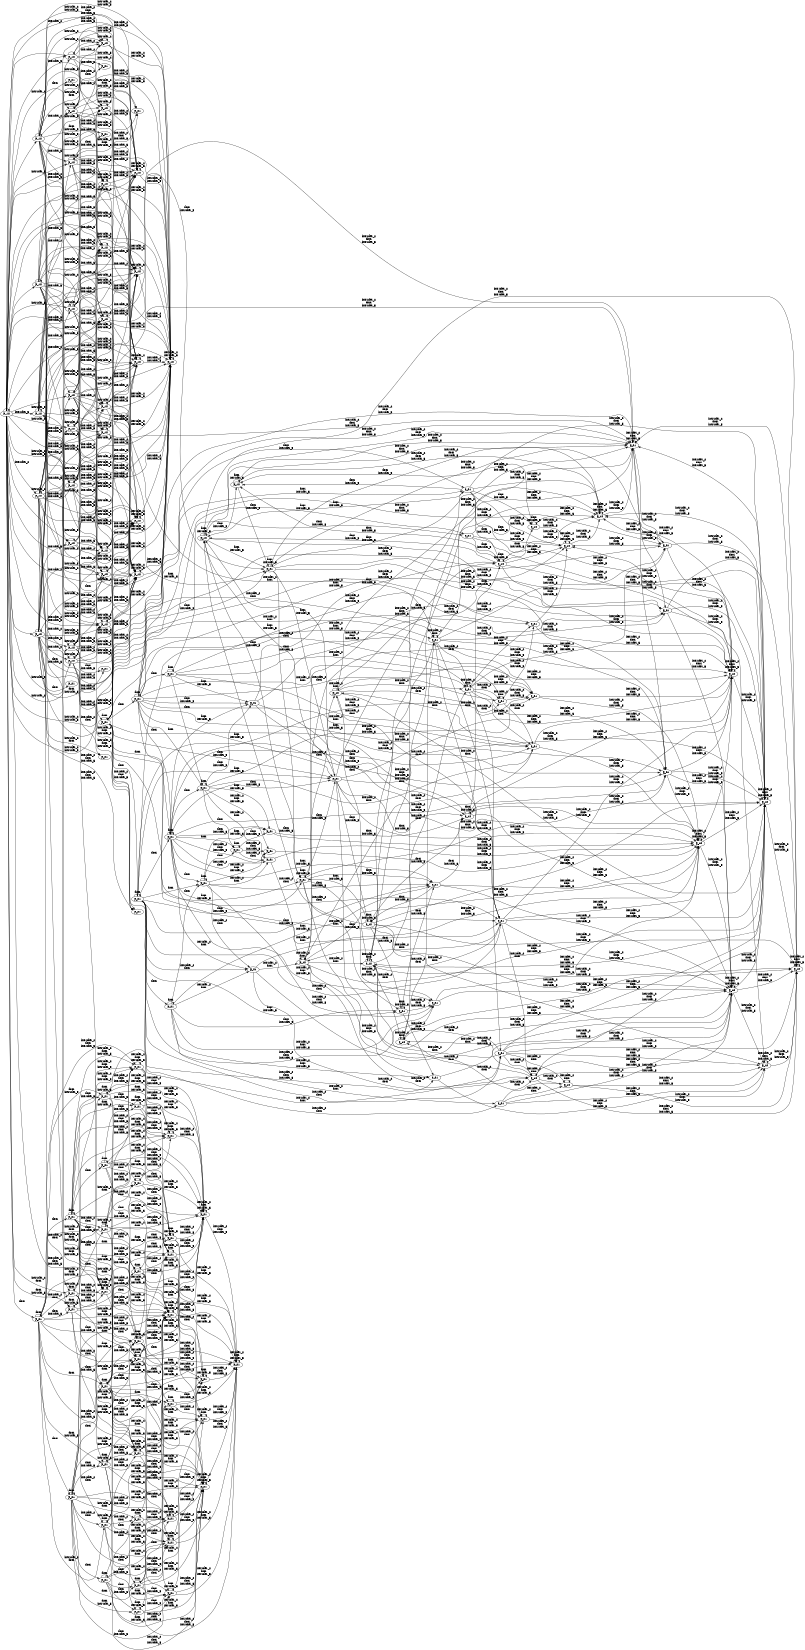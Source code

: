 digraph A { 
	rankdir=LR;
	size = "8.5,11";
	overlap = false;
	s131 [style="bold",width=0,height=0, fontsize = 20, label="p_12\n" ];
	s130 [style="bold",width=0,height=0, fontsize = 20, label="p_12\n" ];
	s24 [style="bold",width=0,height=0, fontsize = 20, label="p_21\n" ];
	s25 [style="bold",width=0,height=0, fontsize = 20, label="p_12\n" ];
	s26 [style="bold",width=0,height=0, fontsize = 20, label="p_12\n" ];
	s27 [style="bold",width=0,height=0, fontsize = 20, label="p_21\n" ];
	s20 [style="bold",width=0,height=0, fontsize = 20, label="p_12\n" ];
	s21 [style="bold",width=0,height=0, fontsize = 20, label="p_21\n" ];
	s22 [style="bold",width=0,height=0, fontsize = 20, label="p_12\n" ];
	s23 [style="bold",width=0,height=0, fontsize = 20, label="p_12\n" ];
	s28 [style="bold",width=0,height=0, fontsize = 20, label="p_12\n" ];
	s29 [style="bold",width=0,height=0, fontsize = 20, label="p_12\n" ];
	s0 [style="bold",width=0,height=0, fontsize = 20, label="p_12\n" ];
	s4 [style="bold",width=0,height=0, fontsize = 20, label="p_12\n" ];
	s8 [style="bold",width=0,height=0, fontsize = 20, label="p_12\n" ];
	s119 [style="bold",width=0,height=0, fontsize = 20, label="p_12\n" ];
	s120 [style="bold",width=0,height=0, fontsize = 20, label="p_12\n" ];
	s121 [style="bold",width=0,height=0, fontsize = 20, label="p_12\n" ];
	s122 [style="bold",width=0,height=0, fontsize = 20, label="p_12\n" ];
	s123 [style="bold",width=0,height=0, fontsize = 20, label="p_12\n" ];
	s124 [style="bold",width=0,height=0, fontsize = 20, label="p_21\n" ];
	s125 [style="bold",width=0,height=0, fontsize = 20, label="p_21\n" ];
	s126 [style="bold",width=0,height=0, fontsize = 20, label="p_21\n" ];
	s127 [style="bold",width=0,height=0, fontsize = 20, label="p_21\n" ];
	s128 [style="bold",width=0,height=0, fontsize = 20, label="p_12\n" ];
	s129 [style="bold",width=0,height=0, fontsize = 20, label="p_12\n" ];
	s118 [style="bold",width=0,height=0, fontsize = 20, label="p_12\n" ];
	s59 [style="bold",width=0,height=0, fontsize = 20, label="p_21\n" ];
	s58 [style="bold",width=0,height=0, fontsize = 20, label="p_21\n" ];
	s55 [style="bold",width=0,height=0, fontsize = 20, label="p_21\n" ];
	s54 [style="bold",width=0,height=0, fontsize = 20, label="p_21\n" ];
	s57 [style="bold",width=0,height=0, fontsize = 20, label="p_21\n" ];
	s56 [style="bold",width=0,height=0, fontsize = 20, label="p_21\n" ];
	s51 [style="bold",width=0,height=0, fontsize = 20, label="p_21\n" ];
	s50 [style="bold",width=0,height=0, fontsize = 20, label="p_21\n" ];
	s53 [style="bold",width=0,height=0, fontsize = 20, label="p_21\n" ];
	s52 [style="bold",width=0,height=0, fontsize = 20, label="p_21\n" ];
	s115 [style="bold",width=0,height=0, fontsize = 20, label="p_21\n" ];
	s114 [style="bold",width=0,height=0, fontsize = 20, label="p_21\n" ];
	s88 [style="bold",width=0,height=0, fontsize = 20, label="p_21\n" ];
	s89 [style="bold",width=0,height=0, fontsize = 20, label="p_21\n" ];
	s111 [style="bold",width=0,height=0, fontsize = 20, label="p_21\n" ];
	s110 [style="bold",width=0,height=0, fontsize = 20, label="p_21\n" ];
	s113 [style="bold",width=0,height=0, fontsize = 20, label="p_21\n" ];
	s112 [style="bold",width=0,height=0, fontsize = 20, label="p_21\n" ];
	s82 [style="bold",width=0,height=0, fontsize = 20, label="p_21\n" ];
	s83 [style="bold",width=0,height=0, fontsize = 20, label="p_21\n" ];
	s80 [style="bold",width=0,height=0, fontsize = 20, label="p_21\n" ];
	s81 [style="bold",width=0,height=0, fontsize = 20, label="p_21\n" ];
	s86 [style="bold",width=0,height=0, fontsize = 20, label="p_21\n" ];
	s87 [style="bold",width=0,height=0, fontsize = 20, label="p_21\n" ];
	s84 [style="bold",width=0,height=0, fontsize = 20, label="p_21\n" ];
	s85 [style="bold",width=0,height=0, fontsize = 20, label="p_21\n" ];
	s3 [style="bold",width=0,height=0, fontsize = 20, label="p_12\n" ];
	s7 [style="bold",width=0,height=0, fontsize = 20, label="p_12\n" ];
	s108 [style="bold",width=0,height=0, fontsize = 20, label="p_21\n" ];
	s109 [style="bold",width=0,height=0, fontsize = 20, label="p_21\n" ];
	s102 [style="bold",width=0,height=0, fontsize = 20, label="p_12\n" ];
	s103 [style="bold",width=0,height=0, fontsize = 20, label="p_12\n" ];
	s100 [style="bold",width=0,height=0, fontsize = 20, label="p_12\n" ];
	s101 [style="bold",width=0,height=0, fontsize = 20, label="p_12\n" ];
	s106 [style="bold",width=0,height=0, fontsize = 20, label="p_12\n" ];
	s107 [style="bold",width=0,height=0, fontsize = 20, label="p_12\n" ];
	s104 [style="bold",width=0,height=0, fontsize = 20, label="p_12\n" ];
	s105 [style="bold",width=0,height=0, fontsize = 20, label="p_12\n" ];
	s39 [style="bold",width=0,height=0, fontsize = 20, label="p_21\n" ];
	s38 [style="bold",width=0,height=0, fontsize = 20, label="p_21\n" ];
	s33 [style="bold",width=0,height=0, fontsize = 20, label="p_12\n" ];
	s32 [style="bold",width=0,height=0, fontsize = 20, label="p_12\n" ];
	s31 [style="bold",width=0,height=0, fontsize = 20, label="p_12\n" ];
	s30 [style="bold",width=0,height=0, fontsize = 20, label="p_12\n" ];
	s37 [style="bold",width=0,height=0, fontsize = 20, label="p_21\n" ];
	s36 [style="bold",width=0,height=0, fontsize = 20, label="p_21\n" ];
	s35 [style="bold",width=0,height=0, fontsize = 20, label="p_12\n" ];
	s34 [style="bold",width=0,height=0, fontsize = 20, label="p_12\n" ];
	s60 [style="bold",width=0,height=0, fontsize = 20, label="p_21\n" ];
	s61 [style="bold",width=0,height=0, fontsize = 20, label="p_21\n" ];
	s62 [style="bold",width=0,height=0, fontsize = 20, label="p_21\n" ];
	s63 [style="bold",width=0,height=0, fontsize = 20, label="p_21\n" ];
	s64 [style="bold",width=0,height=0, fontsize = 20, label="p_21\n" ];
	s65 [style="bold",width=0,height=0, fontsize = 20, label="p_21\n" ];
	s66 [style="bold",width=0,height=0, fontsize = 20, label="p_21\n" ];
	s67 [style="bold",width=0,height=0, fontsize = 20, label="p_21\n" ];
	s68 [style="bold",width=0,height=0, fontsize = 20, label="p_21\n" ];
	s69 [style="bold",width=0,height=0, fontsize = 20, label="p_21\n" ];
	s2 [style="bold",width=0,height=0, fontsize = 20, label="p_12\n" ];
	s6 [style="bold",width=0,height=0, fontsize = 20, label="p_12\n" ];
	s99 [style="bold",width=0,height=0, fontsize = 20, label="p_21\n" ];
	s98 [style="bold",width=0,height=0, fontsize = 20, label="p_21\n" ];
	s91 [style="bold",width=0,height=0, fontsize = 20, label="p_21\n" ];
	s90 [style="bold",width=0,height=0, fontsize = 20, label="p_21\n" ];
	s93 [style="bold",width=0,height=0, fontsize = 20, label="p_21\n" ];
	s92 [style="bold",width=0,height=0, fontsize = 20, label="p_21\n" ];
	s95 [style="bold",width=0,height=0, fontsize = 20, label="p_21\n" ];
	s94 [style="bold",width=0,height=0, fontsize = 20, label="p_21\n" ];
	s97 [style="bold",width=0,height=0, fontsize = 20, label="p_21\n" ];
	s96 [style="bold",width=0,height=0, fontsize = 20, label="p_21\n" ];
	s11 [style="bold",width=0,height=0, fontsize = 20, label="p_12\n" ];
	s10 [style="bold",width=0,height=0, fontsize = 20, label="p_12\n" ];
	s13 [style="bold",width=0,height=0, fontsize = 20, label="p_12\n" ];
	s12 [style="bold",width=0,height=0, fontsize = 20, label="p_12\n" ];
	s15 [style="bold",width=0,height=0, fontsize = 20, label="p_12\n" ];
	s14 [style="bold",width=0,height=0, fontsize = 20, label="p_12\n" ];
	s17 [style="bold",width=0,height=0, fontsize = 20, label="p_12\n" ];
	s16 [style="bold",width=0,height=0, fontsize = 20, label="p_12\n" ];
	s19 [style="bold",width=0,height=0, fontsize = 20, label="p_12\n" ];
	s18 [style="bold",width=0,height=0, fontsize = 20, label="p_21\n" ];
	s117 [style="bold",width=0,height=0, fontsize = 20, label="p_12\n" ];
	s116 [style="bold",width=0,height=0, fontsize = 20, label="p_12\n" ];
	s48 [style="bold",width=0,height=0, fontsize = 20, label="p_21\n" ];
	s49 [style="bold",width=0,height=0, fontsize = 20, label="p_21\n" ];
	s46 [style="bold",width=0,height=0, fontsize = 20, label="p_21\n" ];
	s47 [style="bold",width=0,height=0, fontsize = 20, label="p_21\n" ];
	s44 [style="bold",width=0,height=0, fontsize = 20, label="p_21\n" ];
	s45 [style="bold",width=0,height=0, fontsize = 20, label="p_21\n" ];
	s42 [style="bold",width=0,height=0, fontsize = 20, label="p_21\n" ];
	s43 [style="bold",width=0,height=0, fontsize = 20, label="p_21\n" ];
	s40 [style="bold",width=0,height=0, fontsize = 20, label="p_21\n" ];
	s41 [style="bold",width=0,height=0, fontsize = 20, label="p_21\n" ];
	s1 [style="bold",width=0,height=0, fontsize = 20, label="p_12\n" ];
	s5 [style="bold",width=0,height=0, fontsize = 20, label="p_12\n" ];
	s9 [style="bold",width=0,height=0, fontsize = 20, label="p_12\n" ];
	s77 [style="bold",width=0,height=0, fontsize = 20, label="p_21\n" ];
	s76 [style="bold",width=0,height=0, fontsize = 20, label="p_21\n" ];
	s75 [style="bold",width=0,height=0, fontsize = 20, label="p_21\n" ];
	s74 [style="bold",width=0,height=0, fontsize = 20, label="p_21\n" ];
	s73 [style="bold",width=0,height=0, fontsize = 20, label="p_21\n" ];
	s72 [style="bold",width=0,height=0, fontsize = 20, label="p_21\n" ];
	s71 [style="bold",width=0,height=0, fontsize = 20, label="p_21\n" ];
	s70 [style="bold",width=0,height=0, fontsize = 20, label="p_21\n" ];
	s79 [style="bold",width=0,height=0, fontsize = 20, label="p_21\n" ];
	s78 [style="bold",width=0,height=0, fontsize = 20, label="p_21\n" ];
	s131 -> s129[style="bold", arrowsize = 1.5, fontsize = 20, label="intruder_2\ndoor\nintruder_5\n" ];
	s131 -> s131[style="bold", arrowsize = 1.5, fontsize = 20, label="intruder_2\ndoor\nintruder_5\n" ];
	s130 -> s128[style="bold", arrowsize = 1.5, fontsize = 20, label="door\nintruder_5\n" ];
	s130 -> s129[style="bold", arrowsize = 1.5, fontsize = 20, label="intruder_2\ndoor\nintruder_5\n" ];
	s130 -> s130[style="bold", arrowsize = 1.5, fontsize = 20, label="door\nintruder_5\n" ];
	s130 -> s131[style="bold", arrowsize = 1.5, fontsize = 20, label="intruder_2\ndoor\nintruder_5\n" ];
	s24 -> s46[style="bold", arrowsize = 1.5, fontsize = 20, label="intruder_2\ndoor\n" ];
	s24 -> s47[style="bold", arrowsize = 1.5, fontsize = 20, label="intruder_2\ndoor\nintruder_5\n" ];
	s24 -> s50[style="bold", arrowsize = 1.5, fontsize = 20, label="intruder_2\ndoor\n" ];
	s24 -> s51[style="bold", arrowsize = 1.5, fontsize = 20, label="intruder_2\ndoor\nintruder_5\n" ];
	s24 -> s24[style="bold", arrowsize = 1.5, fontsize = 20, label="intruder_2\ndoor\n" ];
	s24 -> s27[style="bold", arrowsize = 1.5, fontsize = 20, label="intruder_2\ndoor\nintruder_5\n" ];
	s24 -> s54[style="bold", arrowsize = 1.5, fontsize = 20, label="intruder_2\ndoor\n" ];
	s24 -> s55[style="bold", arrowsize = 1.5, fontsize = 20, label="intruder_2\ndoor\nintruder_5\n" ];
	s25 -> s7[style="bold", arrowsize = 1.5, fontsize = 20, label="intruder_2\nintruder_5\n" ];
	s25 -> s8[style="bold", arrowsize = 1.5, fontsize = 20, label="intruder_2\nintruder_5\n" ];
	s25 -> s15[style="bold", arrowsize = 1.5, fontsize = 20, label="intruder_2\nintruder_5\n" ];
	s25 -> s16[style="bold", arrowsize = 1.5, fontsize = 20, label="intruder_2\nintruder_5\n" ];
	s25 -> s25[style="bold", arrowsize = 1.5, fontsize = 20, label="intruder_2\nintruder_5\n" ];
	s25 -> s26[style="bold", arrowsize = 1.5, fontsize = 20, label="intruder_2\nintruder_5\n" ];
	s25 -> s27[style="bold", arrowsize = 1.5, fontsize = 20, label="intruder_2\ndoor\nintruder_5\n" ];
	s25 -> s34[style="bold", arrowsize = 1.5, fontsize = 20, label="intruder_2\nintruder_5\n" ];
	s25 -> s35[style="bold", arrowsize = 1.5, fontsize = 20, label="intruder_2\nintruder_5\n" ];
	s26 -> s8[style="bold", arrowsize = 1.5, fontsize = 20, label="intruder_2\nintruder_5\n" ];
	s26 -> s16[style="bold", arrowsize = 1.5, fontsize = 20, label="intruder_2\nintruder_5\n" ];
	s26 -> s26[style="bold", arrowsize = 1.5, fontsize = 20, label="intruder_2\nintruder_5\n" ];
	s26 -> s35[style="bold", arrowsize = 1.5, fontsize = 20, label="intruder_2\nintruder_5\n" ];
	s27 -> s47[style="bold", arrowsize = 1.5, fontsize = 20, label="intruder_2\ndoor\nintruder_5\n" ];
	s27 -> s51[style="bold", arrowsize = 1.5, fontsize = 20, label="intruder_2\ndoor\nintruder_5\n" ];
	s27 -> s27[style="bold", arrowsize = 1.5, fontsize = 20, label="intruder_2\ndoor\nintruder_5\n" ];
	s27 -> s55[style="bold", arrowsize = 1.5, fontsize = 20, label="intruder_2\ndoor\nintruder_5\n" ];
	s20 -> s4[style="bold", arrowsize = 1.5, fontsize = 20, label="intruder_5\n" ];
	s20 -> s8[style="bold", arrowsize = 1.5, fontsize = 20, label="intruder_2\nintruder_5\n" ];
	s20 -> s12[style="bold", arrowsize = 1.5, fontsize = 20, label="intruder_5\n" ];
	s20 -> s16[style="bold", arrowsize = 1.5, fontsize = 20, label="intruder_2\nintruder_5\n" ];
	s20 -> s20[style="bold", arrowsize = 1.5, fontsize = 20, label="intruder_5\n" ];
	s20 -> s26[style="bold", arrowsize = 1.5, fontsize = 20, label="intruder_2\nintruder_5\n" ];
	s20 -> s31[style="bold", arrowsize = 1.5, fontsize = 20, label="intruder_5\n" ];
	s20 -> s35[style="bold", arrowsize = 1.5, fontsize = 20, label="intruder_2\nintruder_5\n" ];
	s21 -> s45[style="bold", arrowsize = 1.5, fontsize = 20, label="door\nintruder_5\n" ];
	s21 -> s47[style="bold", arrowsize = 1.5, fontsize = 20, label="intruder_2\ndoor\nintruder_5\n" ];
	s21 -> s49[style="bold", arrowsize = 1.5, fontsize = 20, label="door\nintruder_5\n" ];
	s21 -> s51[style="bold", arrowsize = 1.5, fontsize = 20, label="intruder_2\ndoor\nintruder_5\n" ];
	s21 -> s21[style="bold", arrowsize = 1.5, fontsize = 20, label="door\nintruder_5\n" ];
	s21 -> s27[style="bold", arrowsize = 1.5, fontsize = 20, label="intruder_2\ndoor\nintruder_5\n" ];
	s21 -> s53[style="bold", arrowsize = 1.5, fontsize = 20, label="door\nintruder_5\n" ];
	s21 -> s55[style="bold", arrowsize = 1.5, fontsize = 20, label="intruder_2\ndoor\nintruder_5\n" ];
	s22 -> s5[style="bold", arrowsize = 1.5, fontsize = 20, label="intruder_2\n" ];
	s22 -> s6[style="bold", arrowsize = 1.5, fontsize = 20, label="intruder_2\n" ];
	s22 -> s7[style="bold", arrowsize = 1.5, fontsize = 20, label="intruder_2\nintruder_5\n" ];
	s22 -> s8[style="bold", arrowsize = 1.5, fontsize = 20, label="intruder_2\nintruder_5\n" ];
	s22 -> s13[style="bold", arrowsize = 1.5, fontsize = 20, label="intruder_2\n" ];
	s22 -> s14[style="bold", arrowsize = 1.5, fontsize = 20, label="intruder_2\n" ];
	s22 -> s15[style="bold", arrowsize = 1.5, fontsize = 20, label="intruder_2\nintruder_5\n" ];
	s22 -> s16[style="bold", arrowsize = 1.5, fontsize = 20, label="intruder_2\nintruder_5\n" ];
	s22 -> s22[style="bold", arrowsize = 1.5, fontsize = 20, label="intruder_2\n" ];
	s22 -> s23[style="bold", arrowsize = 1.5, fontsize = 20, label="intruder_2\n" ];
	s22 -> s24[style="bold", arrowsize = 1.5, fontsize = 20, label="intruder_2\ndoor\n" ];
	s22 -> s25[style="bold", arrowsize = 1.5, fontsize = 20, label="intruder_2\nintruder_5\n" ];
	s22 -> s26[style="bold", arrowsize = 1.5, fontsize = 20, label="intruder_2\nintruder_5\n" ];
	s22 -> s27[style="bold", arrowsize = 1.5, fontsize = 20, label="intruder_2\ndoor\nintruder_5\n" ];
	s22 -> s32[style="bold", arrowsize = 1.5, fontsize = 20, label="intruder_2\n" ];
	s22 -> s33[style="bold", arrowsize = 1.5, fontsize = 20, label="intruder_2\n" ];
	s22 -> s34[style="bold", arrowsize = 1.5, fontsize = 20, label="intruder_2\nintruder_5\n" ];
	s22 -> s35[style="bold", arrowsize = 1.5, fontsize = 20, label="intruder_2\nintruder_5\n" ];
	s23 -> s6[style="bold", arrowsize = 1.5, fontsize = 20, label="intruder_2\n" ];
	s23 -> s8[style="bold", arrowsize = 1.5, fontsize = 20, label="intruder_2\nintruder_5\n" ];
	s23 -> s14[style="bold", arrowsize = 1.5, fontsize = 20, label="intruder_2\n" ];
	s23 -> s16[style="bold", arrowsize = 1.5, fontsize = 20, label="intruder_2\nintruder_5\n" ];
	s23 -> s23[style="bold", arrowsize = 1.5, fontsize = 20, label="intruder_2\n" ];
	s23 -> s26[style="bold", arrowsize = 1.5, fontsize = 20, label="intruder_2\nintruder_5\n" ];
	s23 -> s33[style="bold", arrowsize = 1.5, fontsize = 20, label="intruder_2\n" ];
	s23 -> s35[style="bold", arrowsize = 1.5, fontsize = 20, label="intruder_2\nintruder_5\n" ];
	s28 -> s9[style="bold", arrowsize = 1.5, fontsize = 20, label="" ];
	s28 -> s10[style="bold", arrowsize = 1.5, fontsize = 20, label="" ];
	s28 -> s11[style="bold", arrowsize = 1.5, fontsize = 20, label="intruder_5\n" ];
	s28 -> s12[style="bold", arrowsize = 1.5, fontsize = 20, label="intruder_5\n" ];
	s28 -> s13[style="bold", arrowsize = 1.5, fontsize = 20, label="intruder_2\n" ];
	s28 -> s14[style="bold", arrowsize = 1.5, fontsize = 20, label="intruder_2\n" ];
	s28 -> s15[style="bold", arrowsize = 1.5, fontsize = 20, label="intruder_2\nintruder_5\n" ];
	s28 -> s16[style="bold", arrowsize = 1.5, fontsize = 20, label="intruder_2\nintruder_5\n" ];
	s28 -> s28[style="bold", arrowsize = 1.5, fontsize = 20, label="" ];
	s28 -> s29[style="bold", arrowsize = 1.5, fontsize = 20, label="" ];
	s28 -> s56[style="bold", arrowsize = 1.5, fontsize = 20, label="door\n" ];
	s28 -> s30[style="bold", arrowsize = 1.5, fontsize = 20, label="intruder_5\n" ];
	s28 -> s31[style="bold", arrowsize = 1.5, fontsize = 20, label="intruder_5\n" ];
	s28 -> s57[style="bold", arrowsize = 1.5, fontsize = 20, label="door\nintruder_5\n" ];
	s28 -> s32[style="bold", arrowsize = 1.5, fontsize = 20, label="intruder_2\n" ];
	s28 -> s33[style="bold", arrowsize = 1.5, fontsize = 20, label="intruder_2\n" ];
	s28 -> s58[style="bold", arrowsize = 1.5, fontsize = 20, label="intruder_2\ndoor\n" ];
	s28 -> s34[style="bold", arrowsize = 1.5, fontsize = 20, label="intruder_2\nintruder_5\n" ];
	s28 -> s35[style="bold", arrowsize = 1.5, fontsize = 20, label="intruder_2\nintruder_5\n" ];
	s28 -> s59[style="bold", arrowsize = 1.5, fontsize = 20, label="intruder_2\ndoor\nintruder_5\n" ];
	s29 -> s10[style="bold", arrowsize = 1.5, fontsize = 20, label="" ];
	s29 -> s12[style="bold", arrowsize = 1.5, fontsize = 20, label="intruder_5\n" ];
	s29 -> s14[style="bold", arrowsize = 1.5, fontsize = 20, label="intruder_2\n" ];
	s29 -> s16[style="bold", arrowsize = 1.5, fontsize = 20, label="intruder_2\nintruder_5\n" ];
	s29 -> s29[style="bold", arrowsize = 1.5, fontsize = 20, label="" ];
	s29 -> s31[style="bold", arrowsize = 1.5, fontsize = 20, label="intruder_5\n" ];
	s29 -> s33[style="bold", arrowsize = 1.5, fontsize = 20, label="intruder_2\n" ];
	s29 -> s35[style="bold", arrowsize = 1.5, fontsize = 20, label="intruder_2\nintruder_5\n" ];
	s0 -> s1[style="bold", arrowsize = 1.5, fontsize = 20, label="" ];
	s0 -> s2[style="bold", arrowsize = 1.5, fontsize = 20, label="" ];
	s0 -> s3[style="bold", arrowsize = 1.5, fontsize = 20, label="intruder_5\n" ];
	s0 -> s4[style="bold", arrowsize = 1.5, fontsize = 20, label="intruder_5\n" ];
	s0 -> s5[style="bold", arrowsize = 1.5, fontsize = 20, label="intruder_2\n" ];
	s0 -> s6[style="bold", arrowsize = 1.5, fontsize = 20, label="intruder_2\n" ];
	s0 -> s7[style="bold", arrowsize = 1.5, fontsize = 20, label="intruder_2\nintruder_5\n" ];
	s0 -> s8[style="bold", arrowsize = 1.5, fontsize = 20, label="intruder_2\nintruder_5\n" ];
	s0 -> s9[style="bold", arrowsize = 1.5, fontsize = 20, label="" ];
	s0 -> s10[style="bold", arrowsize = 1.5, fontsize = 20, label="" ];
	s0 -> s11[style="bold", arrowsize = 1.5, fontsize = 20, label="intruder_5\n" ];
	s0 -> s12[style="bold", arrowsize = 1.5, fontsize = 20, label="intruder_5\n" ];
	s0 -> s13[style="bold", arrowsize = 1.5, fontsize = 20, label="intruder_2\n" ];
	s0 -> s14[style="bold", arrowsize = 1.5, fontsize = 20, label="intruder_2\n" ];
	s0 -> s15[style="bold", arrowsize = 1.5, fontsize = 20, label="intruder_2\nintruder_5\n" ];
	s0 -> s16[style="bold", arrowsize = 1.5, fontsize = 20, label="intruder_2\nintruder_5\n" ];
	s0 -> s0[style="bold", arrowsize = 1.5, fontsize = 20, label="" ];
	s0 -> s17[style="bold", arrowsize = 1.5, fontsize = 20, label="" ];
	s0 -> s18[style="bold", arrowsize = 1.5, fontsize = 20, label="door\n" ];
	s0 -> s19[style="bold", arrowsize = 1.5, fontsize = 20, label="intruder_5\n" ];
	s0 -> s20[style="bold", arrowsize = 1.5, fontsize = 20, label="intruder_5\n" ];
	s0 -> s21[style="bold", arrowsize = 1.5, fontsize = 20, label="door\nintruder_5\n" ];
	s0 -> s22[style="bold", arrowsize = 1.5, fontsize = 20, label="intruder_2\n" ];
	s0 -> s23[style="bold", arrowsize = 1.5, fontsize = 20, label="intruder_2\n" ];
	s0 -> s24[style="bold", arrowsize = 1.5, fontsize = 20, label="intruder_2\ndoor\n" ];
	s0 -> s25[style="bold", arrowsize = 1.5, fontsize = 20, label="intruder_2\nintruder_5\n" ];
	s0 -> s26[style="bold", arrowsize = 1.5, fontsize = 20, label="intruder_2\nintruder_5\n" ];
	s0 -> s27[style="bold", arrowsize = 1.5, fontsize = 20, label="intruder_2\ndoor\nintruder_5\n" ];
	s0 -> s28[style="bold", arrowsize = 1.5, fontsize = 20, label="" ];
	s0 -> s29[style="bold", arrowsize = 1.5, fontsize = 20, label="" ];
	s0 -> s30[style="bold", arrowsize = 1.5, fontsize = 20, label="intruder_5\n" ];
	s0 -> s31[style="bold", arrowsize = 1.5, fontsize = 20, label="intruder_5\n" ];
	s0 -> s32[style="bold", arrowsize = 1.5, fontsize = 20, label="intruder_2\n" ];
	s0 -> s33[style="bold", arrowsize = 1.5, fontsize = 20, label="intruder_2\n" ];
	s0 -> s34[style="bold", arrowsize = 1.5, fontsize = 20, label="intruder_2\nintruder_5\n" ];
	s0 -> s35[style="bold", arrowsize = 1.5, fontsize = 20, label="intruder_2\nintruder_5\n" ];
	s4 -> s4[style="bold", arrowsize = 1.5, fontsize = 20, label="intruder_5\n" ];
	s4 -> s8[style="bold", arrowsize = 1.5, fontsize = 20, label="intruder_2\nintruder_5\n" ];
	s4 -> s12[style="bold", arrowsize = 1.5, fontsize = 20, label="intruder_5\n" ];
	s4 -> s16[style="bold", arrowsize = 1.5, fontsize = 20, label="intruder_2\nintruder_5\n" ];
	s8 -> s8[style="bold", arrowsize = 1.5, fontsize = 20, label="intruder_2\nintruder_5\n" ];
	s8 -> s16[style="bold", arrowsize = 1.5, fontsize = 20, label="intruder_2\nintruder_5\n" ];
	s119 -> s61[style="bold", arrowsize = 1.5, fontsize = 20, label="door\nintruder_5\n" ];
	s119 -> s105[style="bold", arrowsize = 1.5, fontsize = 20, label="intruder_2\ndoor\nintruder_5\n" ];
	s119 -> s119[style="bold", arrowsize = 1.5, fontsize = 20, label="door\nintruder_5\n" ];
	s119 -> s107[style="bold", arrowsize = 1.5, fontsize = 20, label="intruder_2\ndoor\nintruder_5\n" ];
	s119 -> s41[style="bold", arrowsize = 1.5, fontsize = 20, label="door\nintruder_5\n" ];
	s119 -> s43[style="bold", arrowsize = 1.5, fontsize = 20, label="intruder_2\ndoor\nintruder_5\n" ];
	s119 -> s128[style="bold", arrowsize = 1.5, fontsize = 20, label="door\nintruder_5\n" ];
	s119 -> s129[style="bold", arrowsize = 1.5, fontsize = 20, label="intruder_2\ndoor\nintruder_5\n" ];
	s120 -> s119[style="bold", arrowsize = 1.5, fontsize = 20, label="door\nintruder_5\n" ];
	s120 -> s107[style="bold", arrowsize = 1.5, fontsize = 20, label="intruder_2\ndoor\nintruder_5\n" ];
	s120 -> s120[style="bold", arrowsize = 1.5, fontsize = 20, label="door\nintruder_5\n" ];
	s120 -> s121[style="bold", arrowsize = 1.5, fontsize = 20, label="intruder_2\ndoor\nintruder_5\n" ];
	s120 -> s128[style="bold", arrowsize = 1.5, fontsize = 20, label="door\nintruder_5\n" ];
	s120 -> s129[style="bold", arrowsize = 1.5, fontsize = 20, label="intruder_2\ndoor\nintruder_5\n" ];
	s120 -> s130[style="bold", arrowsize = 1.5, fontsize = 20, label="door\nintruder_5\n" ];
	s120 -> s131[style="bold", arrowsize = 1.5, fontsize = 20, label="intruder_2\ndoor\nintruder_5\n" ];
	s121 -> s107[style="bold", arrowsize = 1.5, fontsize = 20, label="intruder_2\ndoor\nintruder_5\n" ];
	s121 -> s121[style="bold", arrowsize = 1.5, fontsize = 20, label="intruder_2\ndoor\nintruder_5\n" ];
	s121 -> s129[style="bold", arrowsize = 1.5, fontsize = 20, label="intruder_2\ndoor\nintruder_5\n" ];
	s121 -> s131[style="bold", arrowsize = 1.5, fontsize = 20, label="intruder_2\ndoor\nintruder_5\n" ];
	s122 -> s102[style="bold", arrowsize = 1.5, fontsize = 20, label="intruder_2\ndoor\n" ];
	s122 -> s103[style="bold", arrowsize = 1.5, fontsize = 20, label="intruder_2\ndoor\nintruder_5\n" ];
	s122 -> s122[style="bold", arrowsize = 1.5, fontsize = 20, label="intruder_2\ndoor\n" ];
	s122 -> s118[style="bold", arrowsize = 1.5, fontsize = 20, label="intruder_2\ndoor\nintruder_5\n" ];
	s122 -> s106[style="bold", arrowsize = 1.5, fontsize = 20, label="intruder_2\ndoor\n" ];
	s122 -> s107[style="bold", arrowsize = 1.5, fontsize = 20, label="intruder_2\ndoor\nintruder_5\n" ];
	s122 -> s123[style="bold", arrowsize = 1.5, fontsize = 20, label="intruder_2\ndoor\n" ];
	s122 -> s121[style="bold", arrowsize = 1.5, fontsize = 20, label="intruder_2\ndoor\nintruder_5\n" ];
	s123 -> s106[style="bold", arrowsize = 1.5, fontsize = 20, label="intruder_2\ndoor\n" ];
	s123 -> s107[style="bold", arrowsize = 1.5, fontsize = 20, label="intruder_2\ndoor\nintruder_5\n" ];
	s123 -> s123[style="bold", arrowsize = 1.5, fontsize = 20, label="intruder_2\ndoor\n" ];
	s123 -> s121[style="bold", arrowsize = 1.5, fontsize = 20, label="intruder_2\ndoor\nintruder_5\n" ];
	s123 -> s70[style="bold", arrowsize = 1.5, fontsize = 20, label="intruder_2\ndoor\n" ];
	s123 -> s129[style="bold", arrowsize = 1.5, fontsize = 20, label="intruder_2\ndoor\nintruder_5\n" ];
	s123 -> s126[style="bold", arrowsize = 1.5, fontsize = 20, label="intruder_2\ndoor\n" ];
	s123 -> s131[style="bold", arrowsize = 1.5, fontsize = 20, label="intruder_2\ndoor\nintruder_5\n" ];
	s124 -> s112[style="bold", arrowsize = 1.5, fontsize = 20, label="door\n" ];
	s124 -> s113[style="bold", arrowsize = 1.5, fontsize = 20, label="door\nintruder_5\n" ];
	s124 -> s114[style="bold", arrowsize = 1.5, fontsize = 20, label="intruder_2\ndoor\n" ];
	s124 -> s115[style="bold", arrowsize = 1.5, fontsize = 20, label="intruder_2\ndoor\nintruder_5\n" ];
	s124 -> s124[style="bold", arrowsize = 1.5, fontsize = 20, label="door\n" ];
	s124 -> s125[style="bold", arrowsize = 1.5, fontsize = 20, label="door\nintruder_5\n" ];
	s124 -> s126[style="bold", arrowsize = 1.5, fontsize = 20, label="intruder_2\ndoor\n" ];
	s124 -> s127[style="bold", arrowsize = 1.5, fontsize = 20, label="intruder_2\ndoor\nintruder_5\n" ];
	s125 -> s120[style="bold", arrowsize = 1.5, fontsize = 20, label="door\nintruder_5\n" ];
	s125 -> s121[style="bold", arrowsize = 1.5, fontsize = 20, label="intruder_2\ndoor\nintruder_5\n" ];
	s125 -> s130[style="bold", arrowsize = 1.5, fontsize = 20, label="door\nintruder_5\n" ];
	s125 -> s131[style="bold", arrowsize = 1.5, fontsize = 20, label="intruder_2\ndoor\nintruder_5\n" ];
	s126 -> s114[style="bold", arrowsize = 1.5, fontsize = 20, label="intruder_2\ndoor\n" ];
	s126 -> s115[style="bold", arrowsize = 1.5, fontsize = 20, label="intruder_2\ndoor\nintruder_5\n" ];
	s126 -> s126[style="bold", arrowsize = 1.5, fontsize = 20, label="intruder_2\ndoor\n" ];
	s126 -> s127[style="bold", arrowsize = 1.5, fontsize = 20, label="intruder_2\ndoor\nintruder_5\n" ];
	s127 -> s121[style="bold", arrowsize = 1.5, fontsize = 20, label="intruder_2\ndoor\nintruder_5\n" ];
	s127 -> s131[style="bold", arrowsize = 1.5, fontsize = 20, label="intruder_2\ndoor\nintruder_5\n" ];
	s128 -> s41[style="bold", arrowsize = 1.5, fontsize = 20, label="door\nintruder_5\n" ];
	s128 -> s43[style="bold", arrowsize = 1.5, fontsize = 20, label="intruder_2\ndoor\nintruder_5\n" ];
	s128 -> s128[style="bold", arrowsize = 1.5, fontsize = 20, label="door\nintruder_5\n" ];
	s128 -> s129[style="bold", arrowsize = 1.5, fontsize = 20, label="intruder_2\ndoor\nintruder_5\n" ];
	s129 -> s43[style="bold", arrowsize = 1.5, fontsize = 20, label="intruder_2\ndoor\nintruder_5\n" ];
	s129 -> s129[style="bold", arrowsize = 1.5, fontsize = 20, label="intruder_2\ndoor\nintruder_5\n" ];
	s118 -> s103[style="bold", arrowsize = 1.5, fontsize = 20, label="intruder_2\ndoor\nintruder_5\n" ];
	s118 -> s118[style="bold", arrowsize = 1.5, fontsize = 20, label="intruder_2\ndoor\nintruder_5\n" ];
	s118 -> s107[style="bold", arrowsize = 1.5, fontsize = 20, label="intruder_2\ndoor\nintruder_5\n" ];
	s118 -> s121[style="bold", arrowsize = 1.5, fontsize = 20, label="intruder_2\ndoor\nintruder_5\n" ];
	s55 -> s51[style="bold", arrowsize = 1.5, fontsize = 20, label="intruder_2\ndoor\nintruder_5\n" ];
	s55 -> s87[style="bold", arrowsize = 1.5, fontsize = 20, label="intruder_2\ndoor\nintruder_5\n" ];
	s55 -> s55[style="bold", arrowsize = 1.5, fontsize = 20, label="intruder_2\ndoor\nintruder_5\n" ];
	s55 -> s91[style="bold", arrowsize = 1.5, fontsize = 20, label="intruder_2\ndoor\nintruder_5\n" ];
	s54 -> s50[style="bold", arrowsize = 1.5, fontsize = 20, label="intruder_2\ndoor\n" ];
	s54 -> s51[style="bold", arrowsize = 1.5, fontsize = 20, label="intruder_2\ndoor\nintruder_5\n" ];
	s54 -> s86[style="bold", arrowsize = 1.5, fontsize = 20, label="intruder_2\ndoor\n" ];
	s54 -> s87[style="bold", arrowsize = 1.5, fontsize = 20, label="intruder_2\ndoor\nintruder_5\n" ];
	s54 -> s54[style="bold", arrowsize = 1.5, fontsize = 20, label="intruder_2\ndoor\n" ];
	s54 -> s55[style="bold", arrowsize = 1.5, fontsize = 20, label="intruder_2\ndoor\nintruder_5\n" ];
	s54 -> s90[style="bold", arrowsize = 1.5, fontsize = 20, label="intruder_2\ndoor\n" ];
	s54 -> s91[style="bold", arrowsize = 1.5, fontsize = 20, label="intruder_2\ndoor\nintruder_5\n" ];
	s51 -> s79[style="bold", arrowsize = 1.5, fontsize = 20, label="intruder_2\ndoor\nintruder_5\n" ];
	s51 -> s83[style="bold", arrowsize = 1.5, fontsize = 20, label="intruder_2\ndoor\nintruder_5\n" ];
	s51 -> s51[style="bold", arrowsize = 1.5, fontsize = 20, label="intruder_2\ndoor\nintruder_5\n" ];
	s51 -> s87[style="bold", arrowsize = 1.5, fontsize = 20, label="intruder_2\ndoor\nintruder_5\n" ];
	s50 -> s78[style="bold", arrowsize = 1.5, fontsize = 20, label="intruder_2\ndoor\n" ];
	s50 -> s79[style="bold", arrowsize = 1.5, fontsize = 20, label="intruder_2\ndoor\nintruder_5\n" ];
	s50 -> s82[style="bold", arrowsize = 1.5, fontsize = 20, label="intruder_2\ndoor\n" ];
	s50 -> s83[style="bold", arrowsize = 1.5, fontsize = 20, label="intruder_2\ndoor\nintruder_5\n" ];
	s50 -> s50[style="bold", arrowsize = 1.5, fontsize = 20, label="intruder_2\ndoor\n" ];
	s50 -> s51[style="bold", arrowsize = 1.5, fontsize = 20, label="intruder_2\ndoor\nintruder_5\n" ];
	s50 -> s86[style="bold", arrowsize = 1.5, fontsize = 20, label="intruder_2\ndoor\n" ];
	s50 -> s87[style="bold", arrowsize = 1.5, fontsize = 20, label="intruder_2\ndoor\nintruder_5\n" ];
	s53 -> s49[style="bold", arrowsize = 1.5, fontsize = 20, label="door\nintruder_5\n" ];
	s53 -> s51[style="bold", arrowsize = 1.5, fontsize = 20, label="intruder_2\ndoor\nintruder_5\n" ];
	s53 -> s85[style="bold", arrowsize = 1.5, fontsize = 20, label="door\nintruder_5\n" ];
	s53 -> s87[style="bold", arrowsize = 1.5, fontsize = 20, label="intruder_2\ndoor\nintruder_5\n" ];
	s53 -> s53[style="bold", arrowsize = 1.5, fontsize = 20, label="door\nintruder_5\n" ];
	s53 -> s55[style="bold", arrowsize = 1.5, fontsize = 20, label="intruder_2\ndoor\nintruder_5\n" ];
	s53 -> s89[style="bold", arrowsize = 1.5, fontsize = 20, label="door\nintruder_5\n" ];
	s53 -> s91[style="bold", arrowsize = 1.5, fontsize = 20, label="intruder_2\ndoor\nintruder_5\n" ];
	s52 -> s48[style="bold", arrowsize = 1.5, fontsize = 20, label="door\n" ];
	s52 -> s49[style="bold", arrowsize = 1.5, fontsize = 20, label="door\nintruder_5\n" ];
	s52 -> s50[style="bold", arrowsize = 1.5, fontsize = 20, label="intruder_2\ndoor\n" ];
	s52 -> s51[style="bold", arrowsize = 1.5, fontsize = 20, label="intruder_2\ndoor\nintruder_5\n" ];
	s52 -> s84[style="bold", arrowsize = 1.5, fontsize = 20, label="door\n" ];
	s52 -> s85[style="bold", arrowsize = 1.5, fontsize = 20, label="door\nintruder_5\n" ];
	s52 -> s86[style="bold", arrowsize = 1.5, fontsize = 20, label="intruder_2\ndoor\n" ];
	s52 -> s87[style="bold", arrowsize = 1.5, fontsize = 20, label="intruder_2\ndoor\nintruder_5\n" ];
	s52 -> s52[style="bold", arrowsize = 1.5, fontsize = 20, label="door\n" ];
	s52 -> s53[style="bold", arrowsize = 1.5, fontsize = 20, label="door\nintruder_5\n" ];
	s52 -> s54[style="bold", arrowsize = 1.5, fontsize = 20, label="intruder_2\ndoor\n" ];
	s52 -> s55[style="bold", arrowsize = 1.5, fontsize = 20, label="intruder_2\ndoor\nintruder_5\n" ];
	s52 -> s88[style="bold", arrowsize = 1.5, fontsize = 20, label="door\n" ];
	s52 -> s89[style="bold", arrowsize = 1.5, fontsize = 20, label="door\nintruder_5\n" ];
	s52 -> s90[style="bold", arrowsize = 1.5, fontsize = 20, label="intruder_2\ndoor\n" ];
	s52 -> s91[style="bold", arrowsize = 1.5, fontsize = 20, label="intruder_2\ndoor\nintruder_5\n" ];
	s115 -> s118[style="bold", arrowsize = 1.5, fontsize = 20, label="intruder_2\ndoor\nintruder_5\n" ];
	s115 -> s121[style="bold", arrowsize = 1.5, fontsize = 20, label="intruder_2\ndoor\nintruder_5\n" ];
	s114 -> s122[style="bold", arrowsize = 1.5, fontsize = 20, label="intruder_2\ndoor\n" ];
	s114 -> s118[style="bold", arrowsize = 1.5, fontsize = 20, label="intruder_2\ndoor\nintruder_5\n" ];
	s114 -> s123[style="bold", arrowsize = 1.5, fontsize = 20, label="intruder_2\ndoor\n" ];
	s114 -> s121[style="bold", arrowsize = 1.5, fontsize = 20, label="intruder_2\ndoor\nintruder_5\n" ];
	s88 -> s84[style="bold", arrowsize = 1.5, fontsize = 20, label="door\n" ];
	s88 -> s85[style="bold", arrowsize = 1.5, fontsize = 20, label="door\nintruder_5\n" ];
	s88 -> s86[style="bold", arrowsize = 1.5, fontsize = 20, label="intruder_2\ndoor\n" ];
	s88 -> s87[style="bold", arrowsize = 1.5, fontsize = 20, label="intruder_2\ndoor\nintruder_5\n" ];
	s88 -> s88[style="bold", arrowsize = 1.5, fontsize = 20, label="door\n" ];
	s88 -> s89[style="bold", arrowsize = 1.5, fontsize = 20, label="door\nintruder_5\n" ];
	s88 -> s90[style="bold", arrowsize = 1.5, fontsize = 20, label="intruder_2\ndoor\n" ];
	s88 -> s91[style="bold", arrowsize = 1.5, fontsize = 20, label="intruder_2\ndoor\nintruder_5\n" ];
	s89 -> s85[style="bold", arrowsize = 1.5, fontsize = 20, label="door\nintruder_5\n" ];
	s89 -> s87[style="bold", arrowsize = 1.5, fontsize = 20, label="intruder_2\ndoor\nintruder_5\n" ];
	s89 -> s89[style="bold", arrowsize = 1.5, fontsize = 20, label="door\nintruder_5\n" ];
	s89 -> s91[style="bold", arrowsize = 1.5, fontsize = 20, label="intruder_2\ndoor\nintruder_5\n" ];
	s111 -> s118[style="bold", arrowsize = 1.5, fontsize = 20, label="intruder_2\ndoor\nintruder_5\n" ];
	s110 -> s122[style="bold", arrowsize = 1.5, fontsize = 20, label="intruder_2\ndoor\n" ];
	s110 -> s118[style="bold", arrowsize = 1.5, fontsize = 20, label="intruder_2\ndoor\nintruder_5\n" ];
	s113 -> s117[style="bold", arrowsize = 1.5, fontsize = 20, label="door\nintruder_5\n" ];
	s113 -> s118[style="bold", arrowsize = 1.5, fontsize = 20, label="intruder_2\ndoor\nintruder_5\n" ];
	s113 -> s120[style="bold", arrowsize = 1.5, fontsize = 20, label="door\nintruder_5\n" ];
	s113 -> s121[style="bold", arrowsize = 1.5, fontsize = 20, label="intruder_2\ndoor\nintruder_5\n" ];
	s112 -> s108[style="bold", arrowsize = 1.5, fontsize = 20, label="door\n" ];
	s112 -> s109[style="bold", arrowsize = 1.5, fontsize = 20, label="door\nintruder_5\n" ];
	s112 -> s110[style="bold", arrowsize = 1.5, fontsize = 20, label="intruder_2\ndoor\n" ];
	s112 -> s111[style="bold", arrowsize = 1.5, fontsize = 20, label="intruder_2\ndoor\nintruder_5\n" ];
	s112 -> s112[style="bold", arrowsize = 1.5, fontsize = 20, label="door\n" ];
	s112 -> s113[style="bold", arrowsize = 1.5, fontsize = 20, label="door\nintruder_5\n" ];
	s112 -> s114[style="bold", arrowsize = 1.5, fontsize = 20, label="intruder_2\ndoor\n" ];
	s112 -> s115[style="bold", arrowsize = 1.5, fontsize = 20, label="intruder_2\ndoor\nintruder_5\n" ];
	s82 -> s82[style="bold", arrowsize = 1.5, fontsize = 20, label="intruder_2\ndoor\n" ];
	s82 -> s83[style="bold", arrowsize = 1.5, fontsize = 20, label="intruder_2\ndoor\nintruder_5\n" ];
	s83 -> s83[style="bold", arrowsize = 1.5, fontsize = 20, label="intruder_2\ndoor\nintruder_5\n" ];
	s80 -> s80[style="bold", arrowsize = 1.5, fontsize = 20, label="door\n" ];
	s80 -> s81[style="bold", arrowsize = 1.5, fontsize = 20, label="door\nintruder_5\n" ];
	s80 -> s82[style="bold", arrowsize = 1.5, fontsize = 20, label="intruder_2\ndoor\n" ];
	s80 -> s83[style="bold", arrowsize = 1.5, fontsize = 20, label="intruder_2\ndoor\nintruder_5\n" ];
	s81 -> s81[style="bold", arrowsize = 1.5, fontsize = 20, label="door\nintruder_5\n" ];
	s81 -> s83[style="bold", arrowsize = 1.5, fontsize = 20, label="intruder_2\ndoor\nintruder_5\n" ];
	s86 -> s82[style="bold", arrowsize = 1.5, fontsize = 20, label="intruder_2\ndoor\n" ];
	s86 -> s83[style="bold", arrowsize = 1.5, fontsize = 20, label="intruder_2\ndoor\nintruder_5\n" ];
	s86 -> s86[style="bold", arrowsize = 1.5, fontsize = 20, label="intruder_2\ndoor\n" ];
	s86 -> s87[style="bold", arrowsize = 1.5, fontsize = 20, label="intruder_2\ndoor\nintruder_5\n" ];
	s87 -> s83[style="bold", arrowsize = 1.5, fontsize = 20, label="intruder_2\ndoor\nintruder_5\n" ];
	s87 -> s87[style="bold", arrowsize = 1.5, fontsize = 20, label="intruder_2\ndoor\nintruder_5\n" ];
	s84 -> s80[style="bold", arrowsize = 1.5, fontsize = 20, label="door\n" ];
	s84 -> s81[style="bold", arrowsize = 1.5, fontsize = 20, label="door\nintruder_5\n" ];
	s84 -> s82[style="bold", arrowsize = 1.5, fontsize = 20, label="intruder_2\ndoor\n" ];
	s84 -> s83[style="bold", arrowsize = 1.5, fontsize = 20, label="intruder_2\ndoor\nintruder_5\n" ];
	s84 -> s84[style="bold", arrowsize = 1.5, fontsize = 20, label="door\n" ];
	s84 -> s85[style="bold", arrowsize = 1.5, fontsize = 20, label="door\nintruder_5\n" ];
	s84 -> s86[style="bold", arrowsize = 1.5, fontsize = 20, label="intruder_2\ndoor\n" ];
	s84 -> s87[style="bold", arrowsize = 1.5, fontsize = 20, label="intruder_2\ndoor\nintruder_5\n" ];
	s85 -> s81[style="bold", arrowsize = 1.5, fontsize = 20, label="door\nintruder_5\n" ];
	s85 -> s83[style="bold", arrowsize = 1.5, fontsize = 20, label="intruder_2\ndoor\nintruder_5\n" ];
	s85 -> s85[style="bold", arrowsize = 1.5, fontsize = 20, label="door\nintruder_5\n" ];
	s85 -> s87[style="bold", arrowsize = 1.5, fontsize = 20, label="intruder_2\ndoor\nintruder_5\n" ];
	s3 -> s3[style="bold", arrowsize = 1.5, fontsize = 20, label="intruder_5\n" ];
	s3 -> s4[style="bold", arrowsize = 1.5, fontsize = 20, label="intruder_5\n" ];
	s3 -> s37[style="bold", arrowsize = 1.5, fontsize = 20, label="door\nintruder_5\n" ];
	s3 -> s7[style="bold", arrowsize = 1.5, fontsize = 20, label="intruder_2\nintruder_5\n" ];
	s3 -> s8[style="bold", arrowsize = 1.5, fontsize = 20, label="intruder_2\nintruder_5\n" ];
	s3 -> s39[style="bold", arrowsize = 1.5, fontsize = 20, label="intruder_2\ndoor\nintruder_5\n" ];
	s3 -> s11[style="bold", arrowsize = 1.5, fontsize = 20, label="intruder_5\n" ];
	s3 -> s12[style="bold", arrowsize = 1.5, fontsize = 20, label="intruder_5\n" ];
	s3 -> s15[style="bold", arrowsize = 1.5, fontsize = 20, label="intruder_2\nintruder_5\n" ];
	s3 -> s16[style="bold", arrowsize = 1.5, fontsize = 20, label="intruder_2\nintruder_5\n" ];
	s7 -> s7[style="bold", arrowsize = 1.5, fontsize = 20, label="intruder_2\nintruder_5\n" ];
	s7 -> s8[style="bold", arrowsize = 1.5, fontsize = 20, label="intruder_2\nintruder_5\n" ];
	s7 -> s39[style="bold", arrowsize = 1.5, fontsize = 20, label="intruder_2\ndoor\nintruder_5\n" ];
	s7 -> s15[style="bold", arrowsize = 1.5, fontsize = 20, label="intruder_2\nintruder_5\n" ];
	s7 -> s16[style="bold", arrowsize = 1.5, fontsize = 20, label="intruder_2\nintruder_5\n" ];
	s108 -> s108[style="bold", arrowsize = 1.5, fontsize = 20, label="door\n" ];
	s108 -> s109[style="bold", arrowsize = 1.5, fontsize = 20, label="door\nintruder_5\n" ];
	s108 -> s110[style="bold", arrowsize = 1.5, fontsize = 20, label="intruder_2\ndoor\n" ];
	s108 -> s111[style="bold", arrowsize = 1.5, fontsize = 20, label="intruder_2\ndoor\nintruder_5\n" ];
	s109 -> s117[style="bold", arrowsize = 1.5, fontsize = 20, label="door\nintruder_5\n" ];
	s109 -> s118[style="bold", arrowsize = 1.5, fontsize = 20, label="intruder_2\ndoor\nintruder_5\n" ];
	s102 -> s100[style="bold", arrowsize = 1.5, fontsize = 20, label="intruder_2\ndoor\n" ];
	s102 -> s101[style="bold", arrowsize = 1.5, fontsize = 20, label="intruder_2\ndoor\nintruder_5\n" ];
	s102 -> s102[style="bold", arrowsize = 1.5, fontsize = 20, label="intruder_2\ndoor\n" ];
	s102 -> s103[style="bold", arrowsize = 1.5, fontsize = 20, label="intruder_2\ndoor\nintruder_5\n" ];
	s102 -> s104[style="bold", arrowsize = 1.5, fontsize = 20, label="intruder_2\ndoor\n" ];
	s102 -> s105[style="bold", arrowsize = 1.5, fontsize = 20, label="intruder_2\ndoor\nintruder_5\n" ];
	s102 -> s106[style="bold", arrowsize = 1.5, fontsize = 20, label="intruder_2\ndoor\n" ];
	s102 -> s107[style="bold", arrowsize = 1.5, fontsize = 20, label="intruder_2\ndoor\nintruder_5\n" ];
	s103 -> s101[style="bold", arrowsize = 1.5, fontsize = 20, label="intruder_2\ndoor\nintruder_5\n" ];
	s103 -> s103[style="bold", arrowsize = 1.5, fontsize = 20, label="intruder_2\ndoor\nintruder_5\n" ];
	s103 -> s105[style="bold", arrowsize = 1.5, fontsize = 20, label="intruder_2\ndoor\nintruder_5\n" ];
	s103 -> s107[style="bold", arrowsize = 1.5, fontsize = 20, label="intruder_2\ndoor\nintruder_5\n" ];
	s100 -> s100[style="bold", arrowsize = 1.5, fontsize = 20, label="intruder_2\ndoor\n" ];
	s100 -> s101[style="bold", arrowsize = 1.5, fontsize = 20, label="intruder_2\ndoor\nintruder_5\n" ];
	s100 -> s104[style="bold", arrowsize = 1.5, fontsize = 20, label="intruder_2\ndoor\n" ];
	s100 -> s105[style="bold", arrowsize = 1.5, fontsize = 20, label="intruder_2\ndoor\nintruder_5\n" ];
	s101 -> s101[style="bold", arrowsize = 1.5, fontsize = 20, label="intruder_2\ndoor\nintruder_5\n" ];
	s101 -> s105[style="bold", arrowsize = 1.5, fontsize = 20, label="intruder_2\ndoor\nintruder_5\n" ];
	s106 -> s104[style="bold", arrowsize = 1.5, fontsize = 20, label="intruder_2\ndoor\n" ];
	s106 -> s105[style="bold", arrowsize = 1.5, fontsize = 20, label="intruder_2\ndoor\nintruder_5\n" ];
	s106 -> s106[style="bold", arrowsize = 1.5, fontsize = 20, label="intruder_2\ndoor\n" ];
	s106 -> s107[style="bold", arrowsize = 1.5, fontsize = 20, label="intruder_2\ndoor\nintruder_5\n" ];
	s106 -> s42[style="bold", arrowsize = 1.5, fontsize = 20, label="intruder_2\ndoor\n" ];
	s106 -> s43[style="bold", arrowsize = 1.5, fontsize = 20, label="intruder_2\ndoor\nintruder_5\n" ];
	s106 -> s70[style="bold", arrowsize = 1.5, fontsize = 20, label="intruder_2\ndoor\n" ];
	s106 -> s129[style="bold", arrowsize = 1.5, fontsize = 20, label="intruder_2\ndoor\nintruder_5\n" ];
	s107 -> s105[style="bold", arrowsize = 1.5, fontsize = 20, label="intruder_2\ndoor\nintruder_5\n" ];
	s107 -> s107[style="bold", arrowsize = 1.5, fontsize = 20, label="intruder_2\ndoor\nintruder_5\n" ];
	s107 -> s43[style="bold", arrowsize = 1.5, fontsize = 20, label="intruder_2\ndoor\nintruder_5\n" ];
	s107 -> s129[style="bold", arrowsize = 1.5, fontsize = 20, label="intruder_2\ndoor\nintruder_5\n" ];
	s104 -> s104[style="bold", arrowsize = 1.5, fontsize = 20, label="intruder_2\ndoor\n" ];
	s104 -> s105[style="bold", arrowsize = 1.5, fontsize = 20, label="intruder_2\ndoor\nintruder_5\n" ];
	s104 -> s42[style="bold", arrowsize = 1.5, fontsize = 20, label="intruder_2\ndoor\n" ];
	s104 -> s43[style="bold", arrowsize = 1.5, fontsize = 20, label="intruder_2\ndoor\nintruder_5\n" ];
	s105 -> s105[style="bold", arrowsize = 1.5, fontsize = 20, label="intruder_2\ndoor\nintruder_5\n" ];
	s105 -> s43[style="bold", arrowsize = 1.5, fontsize = 20, label="intruder_2\ndoor\nintruder_5\n" ];
	s33 -> s14[style="bold", arrowsize = 1.5, fontsize = 20, label="intruder_2\n" ];
	s33 -> s16[style="bold", arrowsize = 1.5, fontsize = 20, label="intruder_2\nintruder_5\n" ];
	s33 -> s33[style="bold", arrowsize = 1.5, fontsize = 20, label="intruder_2\n" ];
	s33 -> s35[style="bold", arrowsize = 1.5, fontsize = 20, label="intruder_2\nintruder_5\n" ];
	s32 -> s13[style="bold", arrowsize = 1.5, fontsize = 20, label="intruder_2\n" ];
	s32 -> s14[style="bold", arrowsize = 1.5, fontsize = 20, label="intruder_2\n" ];
	s32 -> s15[style="bold", arrowsize = 1.5, fontsize = 20, label="intruder_2\nintruder_5\n" ];
	s32 -> s16[style="bold", arrowsize = 1.5, fontsize = 20, label="intruder_2\nintruder_5\n" ];
	s32 -> s32[style="bold", arrowsize = 1.5, fontsize = 20, label="intruder_2\n" ];
	s32 -> s33[style="bold", arrowsize = 1.5, fontsize = 20, label="intruder_2\n" ];
	s32 -> s58[style="bold", arrowsize = 1.5, fontsize = 20, label="intruder_2\ndoor\n" ];
	s32 -> s34[style="bold", arrowsize = 1.5, fontsize = 20, label="intruder_2\nintruder_5\n" ];
	s32 -> s35[style="bold", arrowsize = 1.5, fontsize = 20, label="intruder_2\nintruder_5\n" ];
	s32 -> s59[style="bold", arrowsize = 1.5, fontsize = 20, label="intruder_2\ndoor\nintruder_5\n" ];
	s31 -> s12[style="bold", arrowsize = 1.5, fontsize = 20, label="intruder_5\n" ];
	s31 -> s16[style="bold", arrowsize = 1.5, fontsize = 20, label="intruder_2\nintruder_5\n" ];
	s31 -> s31[style="bold", arrowsize = 1.5, fontsize = 20, label="intruder_5\n" ];
	s31 -> s35[style="bold", arrowsize = 1.5, fontsize = 20, label="intruder_2\nintruder_5\n" ];
	s30 -> s11[style="bold", arrowsize = 1.5, fontsize = 20, label="intruder_5\n" ];
	s30 -> s12[style="bold", arrowsize = 1.5, fontsize = 20, label="intruder_5\n" ];
	s30 -> s15[style="bold", arrowsize = 1.5, fontsize = 20, label="intruder_2\nintruder_5\n" ];
	s30 -> s16[style="bold", arrowsize = 1.5, fontsize = 20, label="intruder_2\nintruder_5\n" ];
	s30 -> s30[style="bold", arrowsize = 1.5, fontsize = 20, label="intruder_5\n" ];
	s30 -> s31[style="bold", arrowsize = 1.5, fontsize = 20, label="intruder_5\n" ];
	s30 -> s57[style="bold", arrowsize = 1.5, fontsize = 20, label="door\nintruder_5\n" ];
	s30 -> s34[style="bold", arrowsize = 1.5, fontsize = 20, label="intruder_2\nintruder_5\n" ];
	s30 -> s35[style="bold", arrowsize = 1.5, fontsize = 20, label="intruder_2\nintruder_5\n" ];
	s30 -> s59[style="bold", arrowsize = 1.5, fontsize = 20, label="intruder_2\ndoor\nintruder_5\n" ];
	s35 -> s16[style="bold", arrowsize = 1.5, fontsize = 20, label="intruder_2\nintruder_5\n" ];
	s35 -> s35[style="bold", arrowsize = 1.5, fontsize = 20, label="intruder_2\nintruder_5\n" ];
	s34 -> s15[style="bold", arrowsize = 1.5, fontsize = 20, label="intruder_2\nintruder_5\n" ];
	s34 -> s16[style="bold", arrowsize = 1.5, fontsize = 20, label="intruder_2\nintruder_5\n" ];
	s34 -> s34[style="bold", arrowsize = 1.5, fontsize = 20, label="intruder_2\nintruder_5\n" ];
	s34 -> s35[style="bold", arrowsize = 1.5, fontsize = 20, label="intruder_2\nintruder_5\n" ];
	s34 -> s59[style="bold", arrowsize = 1.5, fontsize = 20, label="intruder_2\ndoor\nintruder_5\n" ];
	s60 -> s92[style="bold", arrowsize = 1.5, fontsize = 20, label="door\n" ];
	s60 -> s93[style="bold", arrowsize = 1.5, fontsize = 20, label="door\nintruder_5\n" ];
	s60 -> s94[style="bold", arrowsize = 1.5, fontsize = 20, label="intruder_2\ndoor\n" ];
	s60 -> s95[style="bold", arrowsize = 1.5, fontsize = 20, label="intruder_2\ndoor\nintruder_5\n" ];
	s60 -> s96[style="bold", arrowsize = 1.5, fontsize = 20, label="door\n" ];
	s60 -> s97[style="bold", arrowsize = 1.5, fontsize = 20, label="door\nintruder_5\n" ];
	s60 -> s98[style="bold", arrowsize = 1.5, fontsize = 20, label="intruder_2\ndoor\n" ];
	s60 -> s99[style="bold", arrowsize = 1.5, fontsize = 20, label="intruder_2\ndoor\nintruder_5\n" ];
	s60 -> s60[style="bold", arrowsize = 1.5, fontsize = 20, label="door\n" ];
	s60 -> s61[style="bold", arrowsize = 1.5, fontsize = 20, label="door\nintruder_5\n" ];
	s60 -> s62[style="bold", arrowsize = 1.5, fontsize = 20, label="intruder_2\ndoor\n" ];
	s60 -> s63[style="bold", arrowsize = 1.5, fontsize = 20, label="intruder_2\ndoor\nintruder_5\n" ];
	s60 -> s64[style="bold", arrowsize = 1.5, fontsize = 20, label="door\n" ];
	s60 -> s65[style="bold", arrowsize = 1.5, fontsize = 20, label="door\nintruder_5\n" ];
	s60 -> s66[style="bold", arrowsize = 1.5, fontsize = 20, label="intruder_2\ndoor\n" ];
	s60 -> s67[style="bold", arrowsize = 1.5, fontsize = 20, label="intruder_2\ndoor\nintruder_5\n" ];
	s61 -> s93[style="bold", arrowsize = 1.5, fontsize = 20, label="door\nintruder_5\n" ];
	s61 -> s95[style="bold", arrowsize = 1.5, fontsize = 20, label="intruder_2\ndoor\nintruder_5\n" ];
	s61 -> s97[style="bold", arrowsize = 1.5, fontsize = 20, label="door\nintruder_5\n" ];
	s61 -> s99[style="bold", arrowsize = 1.5, fontsize = 20, label="intruder_2\ndoor\nintruder_5\n" ];
	s61 -> s61[style="bold", arrowsize = 1.5, fontsize = 20, label="door\nintruder_5\n" ];
	s61 -> s63[style="bold", arrowsize = 1.5, fontsize = 20, label="intruder_2\ndoor\nintruder_5\n" ];
	s61 -> s65[style="bold", arrowsize = 1.5, fontsize = 20, label="door\nintruder_5\n" ];
	s61 -> s67[style="bold", arrowsize = 1.5, fontsize = 20, label="intruder_2\ndoor\nintruder_5\n" ];
	s62 -> s100[style="bold", arrowsize = 1.5, fontsize = 20, label="intruder_2\ndoor\n" ];
	s62 -> s101[style="bold", arrowsize = 1.5, fontsize = 20, label="intruder_2\ndoor\nintruder_5\n" ];
	s62 -> s102[style="bold", arrowsize = 1.5, fontsize = 20, label="intruder_2\ndoor\n" ];
	s62 -> s103[style="bold", arrowsize = 1.5, fontsize = 20, label="intruder_2\ndoor\nintruder_5\n" ];
	s62 -> s104[style="bold", arrowsize = 1.5, fontsize = 20, label="intruder_2\ndoor\n" ];
	s62 -> s105[style="bold", arrowsize = 1.5, fontsize = 20, label="intruder_2\ndoor\nintruder_5\n" ];
	s62 -> s106[style="bold", arrowsize = 1.5, fontsize = 20, label="intruder_2\ndoor\n" ];
	s62 -> s107[style="bold", arrowsize = 1.5, fontsize = 20, label="intruder_2\ndoor\nintruder_5\n" ];
	s63 -> s101[style="bold", arrowsize = 1.5, fontsize = 20, label="intruder_2\ndoor\nintruder_5\n" ];
	s63 -> s103[style="bold", arrowsize = 1.5, fontsize = 20, label="intruder_2\ndoor\nintruder_5\n" ];
	s63 -> s105[style="bold", arrowsize = 1.5, fontsize = 20, label="intruder_2\ndoor\nintruder_5\n" ];
	s63 -> s107[style="bold", arrowsize = 1.5, fontsize = 20, label="intruder_2\ndoor\nintruder_5\n" ];
	s64 -> s96[style="bold", arrowsize = 1.5, fontsize = 20, label="door\n" ];
	s64 -> s97[style="bold", arrowsize = 1.5, fontsize = 20, label="door\nintruder_5\n" ];
	s64 -> s98[style="bold", arrowsize = 1.5, fontsize = 20, label="intruder_2\ndoor\n" ];
	s64 -> s99[style="bold", arrowsize = 1.5, fontsize = 20, label="intruder_2\ndoor\nintruder_5\n" ];
	s64 -> s108[style="bold", arrowsize = 1.5, fontsize = 20, label="door\n" ];
	s64 -> s109[style="bold", arrowsize = 1.5, fontsize = 20, label="door\nintruder_5\n" ];
	s64 -> s110[style="bold", arrowsize = 1.5, fontsize = 20, label="intruder_2\ndoor\n" ];
	s64 -> s111[style="bold", arrowsize = 1.5, fontsize = 20, label="intruder_2\ndoor\nintruder_5\n" ];
	s64 -> s64[style="bold", arrowsize = 1.5, fontsize = 20, label="door\n" ];
	s64 -> s65[style="bold", arrowsize = 1.5, fontsize = 20, label="door\nintruder_5\n" ];
	s64 -> s66[style="bold", arrowsize = 1.5, fontsize = 20, label="intruder_2\ndoor\n" ];
	s64 -> s67[style="bold", arrowsize = 1.5, fontsize = 20, label="intruder_2\ndoor\nintruder_5\n" ];
	s64 -> s112[style="bold", arrowsize = 1.5, fontsize = 20, label="door\n" ];
	s64 -> s113[style="bold", arrowsize = 1.5, fontsize = 20, label="door\nintruder_5\n" ];
	s64 -> s114[style="bold", arrowsize = 1.5, fontsize = 20, label="intruder_2\ndoor\n" ];
	s64 -> s115[style="bold", arrowsize = 1.5, fontsize = 20, label="intruder_2\ndoor\nintruder_5\n" ];
	s65 -> s116[style="bold", arrowsize = 1.5, fontsize = 20, label="door\nintruder_5\n" ];
	s65 -> s103[style="bold", arrowsize = 1.5, fontsize = 20, label="intruder_2\ndoor\nintruder_5\n" ];
	s65 -> s117[style="bold", arrowsize = 1.5, fontsize = 20, label="door\nintruder_5\n" ];
	s65 -> s118[style="bold", arrowsize = 1.5, fontsize = 20, label="intruder_2\ndoor\nintruder_5\n" ];
	s65 -> s119[style="bold", arrowsize = 1.5, fontsize = 20, label="door\nintruder_5\n" ];
	s65 -> s107[style="bold", arrowsize = 1.5, fontsize = 20, label="intruder_2\ndoor\nintruder_5\n" ];
	s65 -> s120[style="bold", arrowsize = 1.5, fontsize = 20, label="door\nintruder_5\n" ];
	s65 -> s121[style="bold", arrowsize = 1.5, fontsize = 20, label="intruder_2\ndoor\nintruder_5\n" ];
	s66 -> s102[style="bold", arrowsize = 1.5, fontsize = 20, label="intruder_2\ndoor\n" ];
	s66 -> s103[style="bold", arrowsize = 1.5, fontsize = 20, label="intruder_2\ndoor\nintruder_5\n" ];
	s66 -> s122[style="bold", arrowsize = 1.5, fontsize = 20, label="intruder_2\ndoor\n" ];
	s66 -> s118[style="bold", arrowsize = 1.5, fontsize = 20, label="intruder_2\ndoor\nintruder_5\n" ];
	s66 -> s106[style="bold", arrowsize = 1.5, fontsize = 20, label="intruder_2\ndoor\n" ];
	s66 -> s107[style="bold", arrowsize = 1.5, fontsize = 20, label="intruder_2\ndoor\nintruder_5\n" ];
	s66 -> s123[style="bold", arrowsize = 1.5, fontsize = 20, label="intruder_2\ndoor\n" ];
	s66 -> s121[style="bold", arrowsize = 1.5, fontsize = 20, label="intruder_2\ndoor\nintruder_5\n" ];
	s67 -> s103[style="bold", arrowsize = 1.5, fontsize = 20, label="intruder_2\ndoor\nintruder_5\n" ];
	s67 -> s118[style="bold", arrowsize = 1.5, fontsize = 20, label="intruder_2\ndoor\nintruder_5\n" ];
	s67 -> s107[style="bold", arrowsize = 1.5, fontsize = 20, label="intruder_2\ndoor\nintruder_5\n" ];
	s67 -> s121[style="bold", arrowsize = 1.5, fontsize = 20, label="intruder_2\ndoor\nintruder_5\n" ];
	s68 -> s64[style="bold", arrowsize = 1.5, fontsize = 20, label="door\n" ];
	s68 -> s65[style="bold", arrowsize = 1.5, fontsize = 20, label="door\nintruder_5\n" ];
	s68 -> s66[style="bold", arrowsize = 1.5, fontsize = 20, label="intruder_2\ndoor\n" ];
	s68 -> s67[style="bold", arrowsize = 1.5, fontsize = 20, label="intruder_2\ndoor\nintruder_5\n" ];
	s68 -> s112[style="bold", arrowsize = 1.5, fontsize = 20, label="door\n" ];
	s68 -> s113[style="bold", arrowsize = 1.5, fontsize = 20, label="door\nintruder_5\n" ];
	s68 -> s114[style="bold", arrowsize = 1.5, fontsize = 20, label="intruder_2\ndoor\n" ];
	s68 -> s115[style="bold", arrowsize = 1.5, fontsize = 20, label="intruder_2\ndoor\nintruder_5\n" ];
	s68 -> s68[style="bold", arrowsize = 1.5, fontsize = 20, label="door\n" ];
	s68 -> s69[style="bold", arrowsize = 1.5, fontsize = 20, label="door\nintruder_5\n" ];
	s68 -> s70[style="bold", arrowsize = 1.5, fontsize = 20, label="intruder_2\ndoor\n" ];
	s68 -> s71[style="bold", arrowsize = 1.5, fontsize = 20, label="intruder_2\ndoor\nintruder_5\n" ];
	s68 -> s124[style="bold", arrowsize = 1.5, fontsize = 20, label="door\n" ];
	s68 -> s125[style="bold", arrowsize = 1.5, fontsize = 20, label="door\nintruder_5\n" ];
	s68 -> s126[style="bold", arrowsize = 1.5, fontsize = 20, label="intruder_2\ndoor\n" ];
	s68 -> s127[style="bold", arrowsize = 1.5, fontsize = 20, label="intruder_2\ndoor\nintruder_5\n" ];
	s69 -> s119[style="bold", arrowsize = 1.5, fontsize = 20, label="door\nintruder_5\n" ];
	s69 -> s107[style="bold", arrowsize = 1.5, fontsize = 20, label="intruder_2\ndoor\nintruder_5\n" ];
	s69 -> s120[style="bold", arrowsize = 1.5, fontsize = 20, label="door\nintruder_5\n" ];
	s69 -> s121[style="bold", arrowsize = 1.5, fontsize = 20, label="intruder_2\ndoor\nintruder_5\n" ];
	s69 -> s128[style="bold", arrowsize = 1.5, fontsize = 20, label="door\nintruder_5\n" ];
	s69 -> s129[style="bold", arrowsize = 1.5, fontsize = 20, label="intruder_2\ndoor\nintruder_5\n" ];
	s69 -> s130[style="bold", arrowsize = 1.5, fontsize = 20, label="door\nintruder_5\n" ];
	s69 -> s131[style="bold", arrowsize = 1.5, fontsize = 20, label="intruder_2\ndoor\nintruder_5\n" ];
	s2 -> s2[style="bold", arrowsize = 1.5, fontsize = 20, label="" ];
	s2 -> s4[style="bold", arrowsize = 1.5, fontsize = 20, label="intruder_5\n" ];
	s2 -> s6[style="bold", arrowsize = 1.5, fontsize = 20, label="intruder_2\n" ];
	s2 -> s8[style="bold", arrowsize = 1.5, fontsize = 20, label="intruder_2\nintruder_5\n" ];
	s2 -> s10[style="bold", arrowsize = 1.5, fontsize = 20, label="" ];
	s2 -> s12[style="bold", arrowsize = 1.5, fontsize = 20, label="intruder_5\n" ];
	s2 -> s14[style="bold", arrowsize = 1.5, fontsize = 20, label="intruder_2\n" ];
	s2 -> s16[style="bold", arrowsize = 1.5, fontsize = 20, label="intruder_2\nintruder_5\n" ];
	s6 -> s6[style="bold", arrowsize = 1.5, fontsize = 20, label="intruder_2\n" ];
	s6 -> s8[style="bold", arrowsize = 1.5, fontsize = 20, label="intruder_2\nintruder_5\n" ];
	s6 -> s14[style="bold", arrowsize = 1.5, fontsize = 20, label="intruder_2\n" ];
	s6 -> s16[style="bold", arrowsize = 1.5, fontsize = 20, label="intruder_2\nintruder_5\n" ];
	s99 -> s103[style="bold", arrowsize = 1.5, fontsize = 20, label="intruder_2\ndoor\nintruder_5\n" ];
	s99 -> s118[style="bold", arrowsize = 1.5, fontsize = 20, label="intruder_2\ndoor\nintruder_5\n" ];
	s98 -> s102[style="bold", arrowsize = 1.5, fontsize = 20, label="intruder_2\ndoor\n" ];
	s98 -> s103[style="bold", arrowsize = 1.5, fontsize = 20, label="intruder_2\ndoor\nintruder_5\n" ];
	s98 -> s122[style="bold", arrowsize = 1.5, fontsize = 20, label="intruder_2\ndoor\n" ];
	s98 -> s118[style="bold", arrowsize = 1.5, fontsize = 20, label="intruder_2\ndoor\nintruder_5\n" ];
	s91 -> s87[style="bold", arrowsize = 1.5, fontsize = 20, label="intruder_2\ndoor\nintruder_5\n" ];
	s91 -> s91[style="bold", arrowsize = 1.5, fontsize = 20, label="intruder_2\ndoor\nintruder_5\n" ];
	s90 -> s86[style="bold", arrowsize = 1.5, fontsize = 20, label="intruder_2\ndoor\n" ];
	s90 -> s87[style="bold", arrowsize = 1.5, fontsize = 20, label="intruder_2\ndoor\nintruder_5\n" ];
	s90 -> s90[style="bold", arrowsize = 1.5, fontsize = 20, label="intruder_2\ndoor\n" ];
	s90 -> s91[style="bold", arrowsize = 1.5, fontsize = 20, label="intruder_2\ndoor\nintruder_5\n" ];
	s93 -> s93[style="bold", arrowsize = 1.5, fontsize = 20, label="door\nintruder_5\n" ];
	s93 -> s95[style="bold", arrowsize = 1.5, fontsize = 20, label="intruder_2\ndoor\nintruder_5\n" ];
	s93 -> s97[style="bold", arrowsize = 1.5, fontsize = 20, label="door\nintruder_5\n" ];
	s93 -> s99[style="bold", arrowsize = 1.5, fontsize = 20, label="intruder_2\ndoor\nintruder_5\n" ];
	s92 -> s92[style="bold", arrowsize = 1.5, fontsize = 20, label="door\n" ];
	s92 -> s93[style="bold", arrowsize = 1.5, fontsize = 20, label="door\nintruder_5\n" ];
	s92 -> s94[style="bold", arrowsize = 1.5, fontsize = 20, label="intruder_2\ndoor\n" ];
	s92 -> s95[style="bold", arrowsize = 1.5, fontsize = 20, label="intruder_2\ndoor\nintruder_5\n" ];
	s92 -> s96[style="bold", arrowsize = 1.5, fontsize = 20, label="door\n" ];
	s92 -> s97[style="bold", arrowsize = 1.5, fontsize = 20, label="door\nintruder_5\n" ];
	s92 -> s98[style="bold", arrowsize = 1.5, fontsize = 20, label="intruder_2\ndoor\n" ];
	s92 -> s99[style="bold", arrowsize = 1.5, fontsize = 20, label="intruder_2\ndoor\nintruder_5\n" ];
	s95 -> s101[style="bold", arrowsize = 1.5, fontsize = 20, label="intruder_2\ndoor\nintruder_5\n" ];
	s95 -> s103[style="bold", arrowsize = 1.5, fontsize = 20, label="intruder_2\ndoor\nintruder_5\n" ];
	s94 -> s100[style="bold", arrowsize = 1.5, fontsize = 20, label="intruder_2\ndoor\n" ];
	s94 -> s101[style="bold", arrowsize = 1.5, fontsize = 20, label="intruder_2\ndoor\nintruder_5\n" ];
	s94 -> s102[style="bold", arrowsize = 1.5, fontsize = 20, label="intruder_2\ndoor\n" ];
	s94 -> s103[style="bold", arrowsize = 1.5, fontsize = 20, label="intruder_2\ndoor\nintruder_5\n" ];
	s97 -> s116[style="bold", arrowsize = 1.5, fontsize = 20, label="door\nintruder_5\n" ];
	s97 -> s103[style="bold", arrowsize = 1.5, fontsize = 20, label="intruder_2\ndoor\nintruder_5\n" ];
	s97 -> s117[style="bold", arrowsize = 1.5, fontsize = 20, label="door\nintruder_5\n" ];
	s97 -> s118[style="bold", arrowsize = 1.5, fontsize = 20, label="intruder_2\ndoor\nintruder_5\n" ];
	s96 -> s96[style="bold", arrowsize = 1.5, fontsize = 20, label="door\n" ];
	s96 -> s97[style="bold", arrowsize = 1.5, fontsize = 20, label="door\nintruder_5\n" ];
	s96 -> s98[style="bold", arrowsize = 1.5, fontsize = 20, label="intruder_2\ndoor\n" ];
	s96 -> s99[style="bold", arrowsize = 1.5, fontsize = 20, label="intruder_2\ndoor\nintruder_5\n" ];
	s96 -> s108[style="bold", arrowsize = 1.5, fontsize = 20, label="door\n" ];
	s96 -> s109[style="bold", arrowsize = 1.5, fontsize = 20, label="door\nintruder_5\n" ];
	s96 -> s110[style="bold", arrowsize = 1.5, fontsize = 20, label="intruder_2\ndoor\n" ];
	s96 -> s111[style="bold", arrowsize = 1.5, fontsize = 20, label="intruder_2\ndoor\nintruder_5\n" ];
	s11 -> s11[style="bold", arrowsize = 1.5, fontsize = 20, label="intruder_5\n" ];
	s11 -> s12[style="bold", arrowsize = 1.5, fontsize = 20, label="intruder_5\n" ];
	s11 -> s41[style="bold", arrowsize = 1.5, fontsize = 20, label="door\nintruder_5\n" ];
	s11 -> s15[style="bold", arrowsize = 1.5, fontsize = 20, label="intruder_2\nintruder_5\n" ];
	s11 -> s16[style="bold", arrowsize = 1.5, fontsize = 20, label="intruder_2\nintruder_5\n" ];
	s11 -> s43[style="bold", arrowsize = 1.5, fontsize = 20, label="intruder_2\ndoor\nintruder_5\n" ];
	s10 -> s10[style="bold", arrowsize = 1.5, fontsize = 20, label="" ];
	s10 -> s12[style="bold", arrowsize = 1.5, fontsize = 20, label="intruder_5\n" ];
	s10 -> s14[style="bold", arrowsize = 1.5, fontsize = 20, label="intruder_2\n" ];
	s10 -> s16[style="bold", arrowsize = 1.5, fontsize = 20, label="intruder_2\nintruder_5\n" ];
	s13 -> s13[style="bold", arrowsize = 1.5, fontsize = 20, label="intruder_2\n" ];
	s13 -> s14[style="bold", arrowsize = 1.5, fontsize = 20, label="intruder_2\n" ];
	s13 -> s42[style="bold", arrowsize = 1.5, fontsize = 20, label="intruder_2\ndoor\n" ];
	s13 -> s15[style="bold", arrowsize = 1.5, fontsize = 20, label="intruder_2\nintruder_5\n" ];
	s13 -> s16[style="bold", arrowsize = 1.5, fontsize = 20, label="intruder_2\nintruder_5\n" ];
	s13 -> s43[style="bold", arrowsize = 1.5, fontsize = 20, label="intruder_2\ndoor\nintruder_5\n" ];
	s12 -> s12[style="bold", arrowsize = 1.5, fontsize = 20, label="intruder_5\n" ];
	s12 -> s16[style="bold", arrowsize = 1.5, fontsize = 20, label="intruder_2\nintruder_5\n" ];
	s15 -> s15[style="bold", arrowsize = 1.5, fontsize = 20, label="intruder_2\nintruder_5\n" ];
	s15 -> s16[style="bold", arrowsize = 1.5, fontsize = 20, label="intruder_2\nintruder_5\n" ];
	s15 -> s43[style="bold", arrowsize = 1.5, fontsize = 20, label="intruder_2\ndoor\nintruder_5\n" ];
	s14 -> s14[style="bold", arrowsize = 1.5, fontsize = 20, label="intruder_2\n" ];
	s14 -> s16[style="bold", arrowsize = 1.5, fontsize = 20, label="intruder_2\nintruder_5\n" ];
	s17 -> s2[style="bold", arrowsize = 1.5, fontsize = 20, label="" ];
	s17 -> s4[style="bold", arrowsize = 1.5, fontsize = 20, label="intruder_5\n" ];
	s17 -> s6[style="bold", arrowsize = 1.5, fontsize = 20, label="intruder_2\n" ];
	s17 -> s8[style="bold", arrowsize = 1.5, fontsize = 20, label="intruder_2\nintruder_5\n" ];
	s17 -> s10[style="bold", arrowsize = 1.5, fontsize = 20, label="" ];
	s17 -> s12[style="bold", arrowsize = 1.5, fontsize = 20, label="intruder_5\n" ];
	s17 -> s14[style="bold", arrowsize = 1.5, fontsize = 20, label="intruder_2\n" ];
	s17 -> s16[style="bold", arrowsize = 1.5, fontsize = 20, label="intruder_2\nintruder_5\n" ];
	s17 -> s17[style="bold", arrowsize = 1.5, fontsize = 20, label="" ];
	s17 -> s20[style="bold", arrowsize = 1.5, fontsize = 20, label="intruder_5\n" ];
	s17 -> s23[style="bold", arrowsize = 1.5, fontsize = 20, label="intruder_2\n" ];
	s17 -> s26[style="bold", arrowsize = 1.5, fontsize = 20, label="intruder_2\nintruder_5\n" ];
	s17 -> s29[style="bold", arrowsize = 1.5, fontsize = 20, label="" ];
	s17 -> s31[style="bold", arrowsize = 1.5, fontsize = 20, label="intruder_5\n" ];
	s17 -> s33[style="bold", arrowsize = 1.5, fontsize = 20, label="intruder_2\n" ];
	s17 -> s35[style="bold", arrowsize = 1.5, fontsize = 20, label="intruder_2\nintruder_5\n" ];
	s16 -> s16[style="bold", arrowsize = 1.5, fontsize = 20, label="intruder_2\nintruder_5\n" ];
	s19 -> s3[style="bold", arrowsize = 1.5, fontsize = 20, label="intruder_5\n" ];
	s19 -> s4[style="bold", arrowsize = 1.5, fontsize = 20, label="intruder_5\n" ];
	s19 -> s7[style="bold", arrowsize = 1.5, fontsize = 20, label="intruder_2\nintruder_5\n" ];
	s19 -> s8[style="bold", arrowsize = 1.5, fontsize = 20, label="intruder_2\nintruder_5\n" ];
	s19 -> s11[style="bold", arrowsize = 1.5, fontsize = 20, label="intruder_5\n" ];
	s19 -> s12[style="bold", arrowsize = 1.5, fontsize = 20, label="intruder_5\n" ];
	s19 -> s15[style="bold", arrowsize = 1.5, fontsize = 20, label="intruder_2\nintruder_5\n" ];
	s19 -> s16[style="bold", arrowsize = 1.5, fontsize = 20, label="intruder_2\nintruder_5\n" ];
	s19 -> s19[style="bold", arrowsize = 1.5, fontsize = 20, label="intruder_5\n" ];
	s19 -> s20[style="bold", arrowsize = 1.5, fontsize = 20, label="intruder_5\n" ];
	s19 -> s21[style="bold", arrowsize = 1.5, fontsize = 20, label="door\nintruder_5\n" ];
	s19 -> s25[style="bold", arrowsize = 1.5, fontsize = 20, label="intruder_2\nintruder_5\n" ];
	s19 -> s26[style="bold", arrowsize = 1.5, fontsize = 20, label="intruder_2\nintruder_5\n" ];
	s19 -> s27[style="bold", arrowsize = 1.5, fontsize = 20, label="intruder_2\ndoor\nintruder_5\n" ];
	s19 -> s30[style="bold", arrowsize = 1.5, fontsize = 20, label="intruder_5\n" ];
	s19 -> s31[style="bold", arrowsize = 1.5, fontsize = 20, label="intruder_5\n" ];
	s19 -> s34[style="bold", arrowsize = 1.5, fontsize = 20, label="intruder_2\nintruder_5\n" ];
	s19 -> s35[style="bold", arrowsize = 1.5, fontsize = 20, label="intruder_2\nintruder_5\n" ];
	s18 -> s44[style="bold", arrowsize = 1.5, fontsize = 20, label="door\n" ];
	s18 -> s45[style="bold", arrowsize = 1.5, fontsize = 20, label="door\nintruder_5\n" ];
	s18 -> s46[style="bold", arrowsize = 1.5, fontsize = 20, label="intruder_2\ndoor\n" ];
	s18 -> s47[style="bold", arrowsize = 1.5, fontsize = 20, label="intruder_2\ndoor\nintruder_5\n" ];
	s18 -> s48[style="bold", arrowsize = 1.5, fontsize = 20, label="door\n" ];
	s18 -> s49[style="bold", arrowsize = 1.5, fontsize = 20, label="door\nintruder_5\n" ];
	s18 -> s50[style="bold", arrowsize = 1.5, fontsize = 20, label="intruder_2\ndoor\n" ];
	s18 -> s51[style="bold", arrowsize = 1.5, fontsize = 20, label="intruder_2\ndoor\nintruder_5\n" ];
	s18 -> s18[style="bold", arrowsize = 1.5, fontsize = 20, label="door\n" ];
	s18 -> s21[style="bold", arrowsize = 1.5, fontsize = 20, label="door\nintruder_5\n" ];
	s18 -> s24[style="bold", arrowsize = 1.5, fontsize = 20, label="intruder_2\ndoor\n" ];
	s18 -> s27[style="bold", arrowsize = 1.5, fontsize = 20, label="intruder_2\ndoor\nintruder_5\n" ];
	s18 -> s52[style="bold", arrowsize = 1.5, fontsize = 20, label="door\n" ];
	s18 -> s53[style="bold", arrowsize = 1.5, fontsize = 20, label="door\nintruder_5\n" ];
	s18 -> s54[style="bold", arrowsize = 1.5, fontsize = 20, label="intruder_2\ndoor\n" ];
	s18 -> s55[style="bold", arrowsize = 1.5, fontsize = 20, label="intruder_2\ndoor\nintruder_5\n" ];
	s117 -> s116[style="bold", arrowsize = 1.5, fontsize = 20, label="door\nintruder_5\n" ];
	s117 -> s103[style="bold", arrowsize = 1.5, fontsize = 20, label="intruder_2\ndoor\nintruder_5\n" ];
	s117 -> s117[style="bold", arrowsize = 1.5, fontsize = 20, label="door\nintruder_5\n" ];
	s117 -> s118[style="bold", arrowsize = 1.5, fontsize = 20, label="intruder_2\ndoor\nintruder_5\n" ];
	s117 -> s119[style="bold", arrowsize = 1.5, fontsize = 20, label="door\nintruder_5\n" ];
	s117 -> s107[style="bold", arrowsize = 1.5, fontsize = 20, label="intruder_2\ndoor\nintruder_5\n" ];
	s117 -> s120[style="bold", arrowsize = 1.5, fontsize = 20, label="door\nintruder_5\n" ];
	s117 -> s121[style="bold", arrowsize = 1.5, fontsize = 20, label="intruder_2\ndoor\nintruder_5\n" ];
	s116 -> s93[style="bold", arrowsize = 1.5, fontsize = 20, label="door\nintruder_5\n" ];
	s116 -> s101[style="bold", arrowsize = 1.5, fontsize = 20, label="intruder_2\ndoor\nintruder_5\n" ];
	s116 -> s116[style="bold", arrowsize = 1.5, fontsize = 20, label="door\nintruder_5\n" ];
	s116 -> s103[style="bold", arrowsize = 1.5, fontsize = 20, label="intruder_2\ndoor\nintruder_5\n" ];
	s116 -> s61[style="bold", arrowsize = 1.5, fontsize = 20, label="door\nintruder_5\n" ];
	s116 -> s105[style="bold", arrowsize = 1.5, fontsize = 20, label="intruder_2\ndoor\nintruder_5\n" ];
	s116 -> s119[style="bold", arrowsize = 1.5, fontsize = 20, label="door\nintruder_5\n" ];
	s116 -> s107[style="bold", arrowsize = 1.5, fontsize = 20, label="intruder_2\ndoor\nintruder_5\n" ];
	s48 -> s76[style="bold", arrowsize = 1.5, fontsize = 20, label="door\n" ];
	s48 -> s77[style="bold", arrowsize = 1.5, fontsize = 20, label="door\nintruder_5\n" ];
	s48 -> s78[style="bold", arrowsize = 1.5, fontsize = 20, label="intruder_2\ndoor\n" ];
	s48 -> s79[style="bold", arrowsize = 1.5, fontsize = 20, label="intruder_2\ndoor\nintruder_5\n" ];
	s48 -> s80[style="bold", arrowsize = 1.5, fontsize = 20, label="door\n" ];
	s48 -> s81[style="bold", arrowsize = 1.5, fontsize = 20, label="door\nintruder_5\n" ];
	s48 -> s82[style="bold", arrowsize = 1.5, fontsize = 20, label="intruder_2\ndoor\n" ];
	s48 -> s83[style="bold", arrowsize = 1.5, fontsize = 20, label="intruder_2\ndoor\nintruder_5\n" ];
	s48 -> s48[style="bold", arrowsize = 1.5, fontsize = 20, label="door\n" ];
	s48 -> s49[style="bold", arrowsize = 1.5, fontsize = 20, label="door\nintruder_5\n" ];
	s48 -> s50[style="bold", arrowsize = 1.5, fontsize = 20, label="intruder_2\ndoor\n" ];
	s48 -> s51[style="bold", arrowsize = 1.5, fontsize = 20, label="intruder_2\ndoor\nintruder_5\n" ];
	s48 -> s84[style="bold", arrowsize = 1.5, fontsize = 20, label="door\n" ];
	s48 -> s85[style="bold", arrowsize = 1.5, fontsize = 20, label="door\nintruder_5\n" ];
	s48 -> s86[style="bold", arrowsize = 1.5, fontsize = 20, label="intruder_2\ndoor\n" ];
	s48 -> s87[style="bold", arrowsize = 1.5, fontsize = 20, label="intruder_2\ndoor\nintruder_5\n" ];
	s49 -> s77[style="bold", arrowsize = 1.5, fontsize = 20, label="door\nintruder_5\n" ];
	s49 -> s79[style="bold", arrowsize = 1.5, fontsize = 20, label="intruder_2\ndoor\nintruder_5\n" ];
	s49 -> s81[style="bold", arrowsize = 1.5, fontsize = 20, label="door\nintruder_5\n" ];
	s49 -> s83[style="bold", arrowsize = 1.5, fontsize = 20, label="intruder_2\ndoor\nintruder_5\n" ];
	s49 -> s49[style="bold", arrowsize = 1.5, fontsize = 20, label="door\nintruder_5\n" ];
	s49 -> s51[style="bold", arrowsize = 1.5, fontsize = 20, label="intruder_2\ndoor\nintruder_5\n" ];
	s49 -> s85[style="bold", arrowsize = 1.5, fontsize = 20, label="door\nintruder_5\n" ];
	s49 -> s87[style="bold", arrowsize = 1.5, fontsize = 20, label="intruder_2\ndoor\nintruder_5\n" ];
	s46 -> s74[style="bold", arrowsize = 1.5, fontsize = 20, label="intruder_2\ndoor\n" ];
	s46 -> s75[style="bold", arrowsize = 1.5, fontsize = 20, label="intruder_2\ndoor\nintruder_5\n" ];
	s46 -> s78[style="bold", arrowsize = 1.5, fontsize = 20, label="intruder_2\ndoor\n" ];
	s46 -> s79[style="bold", arrowsize = 1.5, fontsize = 20, label="intruder_2\ndoor\nintruder_5\n" ];
	s46 -> s46[style="bold", arrowsize = 1.5, fontsize = 20, label="intruder_2\ndoor\n" ];
	s46 -> s47[style="bold", arrowsize = 1.5, fontsize = 20, label="intruder_2\ndoor\nintruder_5\n" ];
	s46 -> s50[style="bold", arrowsize = 1.5, fontsize = 20, label="intruder_2\ndoor\n" ];
	s46 -> s51[style="bold", arrowsize = 1.5, fontsize = 20, label="intruder_2\ndoor\nintruder_5\n" ];
	s47 -> s75[style="bold", arrowsize = 1.5, fontsize = 20, label="intruder_2\ndoor\nintruder_5\n" ];
	s47 -> s79[style="bold", arrowsize = 1.5, fontsize = 20, label="intruder_2\ndoor\nintruder_5\n" ];
	s47 -> s47[style="bold", arrowsize = 1.5, fontsize = 20, label="intruder_2\ndoor\nintruder_5\n" ];
	s47 -> s51[style="bold", arrowsize = 1.5, fontsize = 20, label="intruder_2\ndoor\nintruder_5\n" ];
	s44 -> s72[style="bold", arrowsize = 1.5, fontsize = 20, label="door\n" ];
	s44 -> s73[style="bold", arrowsize = 1.5, fontsize = 20, label="door\nintruder_5\n" ];
	s44 -> s74[style="bold", arrowsize = 1.5, fontsize = 20, label="intruder_2\ndoor\n" ];
	s44 -> s75[style="bold", arrowsize = 1.5, fontsize = 20, label="intruder_2\ndoor\nintruder_5\n" ];
	s44 -> s76[style="bold", arrowsize = 1.5, fontsize = 20, label="door\n" ];
	s44 -> s77[style="bold", arrowsize = 1.5, fontsize = 20, label="door\nintruder_5\n" ];
	s44 -> s78[style="bold", arrowsize = 1.5, fontsize = 20, label="intruder_2\ndoor\n" ];
	s44 -> s79[style="bold", arrowsize = 1.5, fontsize = 20, label="intruder_2\ndoor\nintruder_5\n" ];
	s44 -> s44[style="bold", arrowsize = 1.5, fontsize = 20, label="door\n" ];
	s44 -> s45[style="bold", arrowsize = 1.5, fontsize = 20, label="door\nintruder_5\n" ];
	s44 -> s46[style="bold", arrowsize = 1.5, fontsize = 20, label="intruder_2\ndoor\n" ];
	s44 -> s47[style="bold", arrowsize = 1.5, fontsize = 20, label="intruder_2\ndoor\nintruder_5\n" ];
	s44 -> s48[style="bold", arrowsize = 1.5, fontsize = 20, label="door\n" ];
	s44 -> s49[style="bold", arrowsize = 1.5, fontsize = 20, label="door\nintruder_5\n" ];
	s44 -> s50[style="bold", arrowsize = 1.5, fontsize = 20, label="intruder_2\ndoor\n" ];
	s44 -> s51[style="bold", arrowsize = 1.5, fontsize = 20, label="intruder_2\ndoor\nintruder_5\n" ];
	s45 -> s73[style="bold", arrowsize = 1.5, fontsize = 20, label="door\nintruder_5\n" ];
	s45 -> s75[style="bold", arrowsize = 1.5, fontsize = 20, label="intruder_2\ndoor\nintruder_5\n" ];
	s45 -> s77[style="bold", arrowsize = 1.5, fontsize = 20, label="door\nintruder_5\n" ];
	s45 -> s79[style="bold", arrowsize = 1.5, fontsize = 20, label="intruder_2\ndoor\nintruder_5\n" ];
	s45 -> s45[style="bold", arrowsize = 1.5, fontsize = 20, label="door\nintruder_5\n" ];
	s45 -> s47[style="bold", arrowsize = 1.5, fontsize = 20, label="intruder_2\ndoor\nintruder_5\n" ];
	s45 -> s49[style="bold", arrowsize = 1.5, fontsize = 20, label="door\nintruder_5\n" ];
	s45 -> s51[style="bold", arrowsize = 1.5, fontsize = 20, label="intruder_2\ndoor\nintruder_5\n" ];
	s42 -> s62[style="bold", arrowsize = 1.5, fontsize = 20, label="intruder_2\ndoor\n" ];
	s42 -> s63[style="bold", arrowsize = 1.5, fontsize = 20, label="intruder_2\ndoor\nintruder_5\n" ];
	s42 -> s66[style="bold", arrowsize = 1.5, fontsize = 20, label="intruder_2\ndoor\n" ];
	s42 -> s67[style="bold", arrowsize = 1.5, fontsize = 20, label="intruder_2\ndoor\nintruder_5\n" ];
	s42 -> s42[style="bold", arrowsize = 1.5, fontsize = 20, label="intruder_2\ndoor\n" ];
	s42 -> s43[style="bold", arrowsize = 1.5, fontsize = 20, label="intruder_2\ndoor\nintruder_5\n" ];
	s42 -> s70[style="bold", arrowsize = 1.5, fontsize = 20, label="intruder_2\ndoor\n" ];
	s42 -> s71[style="bold", arrowsize = 1.5, fontsize = 20, label="intruder_2\ndoor\nintruder_5\n" ];
	s43 -> s63[style="bold", arrowsize = 1.5, fontsize = 20, label="intruder_2\ndoor\nintruder_5\n" ];
	s43 -> s67[style="bold", arrowsize = 1.5, fontsize = 20, label="intruder_2\ndoor\nintruder_5\n" ];
	s43 -> s43[style="bold", arrowsize = 1.5, fontsize = 20, label="intruder_2\ndoor\nintruder_5\n" ];
	s43 -> s71[style="bold", arrowsize = 1.5, fontsize = 20, label="intruder_2\ndoor\nintruder_5\n" ];
	s40 -> s60[style="bold", arrowsize = 1.5, fontsize = 20, label="door\n" ];
	s40 -> s61[style="bold", arrowsize = 1.5, fontsize = 20, label="door\nintruder_5\n" ];
	s40 -> s62[style="bold", arrowsize = 1.5, fontsize = 20, label="intruder_2\ndoor\n" ];
	s40 -> s63[style="bold", arrowsize = 1.5, fontsize = 20, label="intruder_2\ndoor\nintruder_5\n" ];
	s40 -> s64[style="bold", arrowsize = 1.5, fontsize = 20, label="door\n" ];
	s40 -> s65[style="bold", arrowsize = 1.5, fontsize = 20, label="door\nintruder_5\n" ];
	s40 -> s66[style="bold", arrowsize = 1.5, fontsize = 20, label="intruder_2\ndoor\n" ];
	s40 -> s67[style="bold", arrowsize = 1.5, fontsize = 20, label="intruder_2\ndoor\nintruder_5\n" ];
	s40 -> s40[style="bold", arrowsize = 1.5, fontsize = 20, label="door\n" ];
	s40 -> s41[style="bold", arrowsize = 1.5, fontsize = 20, label="door\nintruder_5\n" ];
	s40 -> s42[style="bold", arrowsize = 1.5, fontsize = 20, label="intruder_2\ndoor\n" ];
	s40 -> s43[style="bold", arrowsize = 1.5, fontsize = 20, label="intruder_2\ndoor\nintruder_5\n" ];
	s40 -> s68[style="bold", arrowsize = 1.5, fontsize = 20, label="door\n" ];
	s40 -> s69[style="bold", arrowsize = 1.5, fontsize = 20, label="door\nintruder_5\n" ];
	s40 -> s70[style="bold", arrowsize = 1.5, fontsize = 20, label="intruder_2\ndoor\n" ];
	s40 -> s71[style="bold", arrowsize = 1.5, fontsize = 20, label="intruder_2\ndoor\nintruder_5\n" ];
	s41 -> s61[style="bold", arrowsize = 1.5, fontsize = 20, label="door\nintruder_5\n" ];
	s41 -> s63[style="bold", arrowsize = 1.5, fontsize = 20, label="intruder_2\ndoor\nintruder_5\n" ];
	s41 -> s65[style="bold", arrowsize = 1.5, fontsize = 20, label="door\nintruder_5\n" ];
	s41 -> s67[style="bold", arrowsize = 1.5, fontsize = 20, label="intruder_2\ndoor\nintruder_5\n" ];
	s41 -> s41[style="bold", arrowsize = 1.5, fontsize = 20, label="door\nintruder_5\n" ];
	s41 -> s43[style="bold", arrowsize = 1.5, fontsize = 20, label="intruder_2\ndoor\nintruder_5\n" ];
	s41 -> s69[style="bold", arrowsize = 1.5, fontsize = 20, label="door\nintruder_5\n" ];
	s41 -> s71[style="bold", arrowsize = 1.5, fontsize = 20, label="intruder_2\ndoor\nintruder_5\n" ];
	s1 -> s1[style="bold", arrowsize = 1.5, fontsize = 20, label="" ];
	s1 -> s2[style="bold", arrowsize = 1.5, fontsize = 20, label="" ];
	s1 -> s36[style="bold", arrowsize = 1.5, fontsize = 20, label="door\n" ];
	s1 -> s3[style="bold", arrowsize = 1.5, fontsize = 20, label="intruder_5\n" ];
	s1 -> s4[style="bold", arrowsize = 1.5, fontsize = 20, label="intruder_5\n" ];
	s1 -> s37[style="bold", arrowsize = 1.5, fontsize = 20, label="door\nintruder_5\n" ];
	s1 -> s5[style="bold", arrowsize = 1.5, fontsize = 20, label="intruder_2\n" ];
	s1 -> s6[style="bold", arrowsize = 1.5, fontsize = 20, label="intruder_2\n" ];
	s1 -> s38[style="bold", arrowsize = 1.5, fontsize = 20, label="intruder_2\ndoor\n" ];
	s1 -> s7[style="bold", arrowsize = 1.5, fontsize = 20, label="intruder_2\nintruder_5\n" ];
	s1 -> s8[style="bold", arrowsize = 1.5, fontsize = 20, label="intruder_2\nintruder_5\n" ];
	s1 -> s39[style="bold", arrowsize = 1.5, fontsize = 20, label="intruder_2\ndoor\nintruder_5\n" ];
	s1 -> s9[style="bold", arrowsize = 1.5, fontsize = 20, label="" ];
	s1 -> s10[style="bold", arrowsize = 1.5, fontsize = 20, label="" ];
	s1 -> s11[style="bold", arrowsize = 1.5, fontsize = 20, label="intruder_5\n" ];
	s1 -> s12[style="bold", arrowsize = 1.5, fontsize = 20, label="intruder_5\n" ];
	s1 -> s13[style="bold", arrowsize = 1.5, fontsize = 20, label="intruder_2\n" ];
	s1 -> s14[style="bold", arrowsize = 1.5, fontsize = 20, label="intruder_2\n" ];
	s1 -> s15[style="bold", arrowsize = 1.5, fontsize = 20, label="intruder_2\nintruder_5\n" ];
	s1 -> s16[style="bold", arrowsize = 1.5, fontsize = 20, label="intruder_2\nintruder_5\n" ];
	s5 -> s5[style="bold", arrowsize = 1.5, fontsize = 20, label="intruder_2\n" ];
	s5 -> s6[style="bold", arrowsize = 1.5, fontsize = 20, label="intruder_2\n" ];
	s5 -> s38[style="bold", arrowsize = 1.5, fontsize = 20, label="intruder_2\ndoor\n" ];
	s5 -> s7[style="bold", arrowsize = 1.5, fontsize = 20, label="intruder_2\nintruder_5\n" ];
	s5 -> s8[style="bold", arrowsize = 1.5, fontsize = 20, label="intruder_2\nintruder_5\n" ];
	s5 -> s39[style="bold", arrowsize = 1.5, fontsize = 20, label="intruder_2\ndoor\nintruder_5\n" ];
	s5 -> s13[style="bold", arrowsize = 1.5, fontsize = 20, label="intruder_2\n" ];
	s5 -> s14[style="bold", arrowsize = 1.5, fontsize = 20, label="intruder_2\n" ];
	s5 -> s15[style="bold", arrowsize = 1.5, fontsize = 20, label="intruder_2\nintruder_5\n" ];
	s5 -> s16[style="bold", arrowsize = 1.5, fontsize = 20, label="intruder_2\nintruder_5\n" ];
	s9 -> s9[style="bold", arrowsize = 1.5, fontsize = 20, label="" ];
	s9 -> s10[style="bold", arrowsize = 1.5, fontsize = 20, label="" ];
	s9 -> s40[style="bold", arrowsize = 1.5, fontsize = 20, label="door\n" ];
	s9 -> s11[style="bold", arrowsize = 1.5, fontsize = 20, label="intruder_5\n" ];
	s9 -> s12[style="bold", arrowsize = 1.5, fontsize = 20, label="intruder_5\n" ];
	s9 -> s41[style="bold", arrowsize = 1.5, fontsize = 20, label="door\nintruder_5\n" ];
	s9 -> s13[style="bold", arrowsize = 1.5, fontsize = 20, label="intruder_2\n" ];
	s9 -> s14[style="bold", arrowsize = 1.5, fontsize = 20, label="intruder_2\n" ];
	s9 -> s42[style="bold", arrowsize = 1.5, fontsize = 20, label="intruder_2\ndoor\n" ];
	s9 -> s15[style="bold", arrowsize = 1.5, fontsize = 20, label="intruder_2\nintruder_5\n" ];
	s9 -> s16[style="bold", arrowsize = 1.5, fontsize = 20, label="intruder_2\nintruder_5\n" ];
	s9 -> s43[style="bold", arrowsize = 1.5, fontsize = 20, label="intruder_2\ndoor\nintruder_5\n" ];
	s77 -> s77[style="bold", arrowsize = 1.5, fontsize = 20, label="door\nintruder_5\n" ];
	s77 -> s79[style="bold", arrowsize = 1.5, fontsize = 20, label="intruder_2\ndoor\nintruder_5\n" ];
	s77 -> s81[style="bold", arrowsize = 1.5, fontsize = 20, label="door\nintruder_5\n" ];
	s77 -> s83[style="bold", arrowsize = 1.5, fontsize = 20, label="intruder_2\ndoor\nintruder_5\n" ];
	s76 -> s76[style="bold", arrowsize = 1.5, fontsize = 20, label="door\n" ];
	s76 -> s77[style="bold", arrowsize = 1.5, fontsize = 20, label="door\nintruder_5\n" ];
	s76 -> s78[style="bold", arrowsize = 1.5, fontsize = 20, label="intruder_2\ndoor\n" ];
	s76 -> s79[style="bold", arrowsize = 1.5, fontsize = 20, label="intruder_2\ndoor\nintruder_5\n" ];
	s76 -> s80[style="bold", arrowsize = 1.5, fontsize = 20, label="door\n" ];
	s76 -> s81[style="bold", arrowsize = 1.5, fontsize = 20, label="door\nintruder_5\n" ];
	s76 -> s82[style="bold", arrowsize = 1.5, fontsize = 20, label="intruder_2\ndoor\n" ];
	s76 -> s83[style="bold", arrowsize = 1.5, fontsize = 20, label="intruder_2\ndoor\nintruder_5\n" ];
	s75 -> s75[style="bold", arrowsize = 1.5, fontsize = 20, label="intruder_2\ndoor\nintruder_5\n" ];
	s75 -> s79[style="bold", arrowsize = 1.5, fontsize = 20, label="intruder_2\ndoor\nintruder_5\n" ];
	s74 -> s74[style="bold", arrowsize = 1.5, fontsize = 20, label="intruder_2\ndoor\n" ];
	s74 -> s75[style="bold", arrowsize = 1.5, fontsize = 20, label="intruder_2\ndoor\nintruder_5\n" ];
	s74 -> s78[style="bold", arrowsize = 1.5, fontsize = 20, label="intruder_2\ndoor\n" ];
	s74 -> s79[style="bold", arrowsize = 1.5, fontsize = 20, label="intruder_2\ndoor\nintruder_5\n" ];
	s73 -> s73[style="bold", arrowsize = 1.5, fontsize = 20, label="door\nintruder_5\n" ];
	s73 -> s75[style="bold", arrowsize = 1.5, fontsize = 20, label="intruder_2\ndoor\nintruder_5\n" ];
	s73 -> s77[style="bold", arrowsize = 1.5, fontsize = 20, label="door\nintruder_5\n" ];
	s73 -> s79[style="bold", arrowsize = 1.5, fontsize = 20, label="intruder_2\ndoor\nintruder_5\n" ];
	s72 -> s72[style="bold", arrowsize = 1.5, fontsize = 20, label="door\n" ];
	s72 -> s73[style="bold", arrowsize = 1.5, fontsize = 20, label="door\nintruder_5\n" ];
	s72 -> s74[style="bold", arrowsize = 1.5, fontsize = 20, label="intruder_2\ndoor\n" ];
	s72 -> s75[style="bold", arrowsize = 1.5, fontsize = 20, label="intruder_2\ndoor\nintruder_5\n" ];
	s72 -> s76[style="bold", arrowsize = 1.5, fontsize = 20, label="door\n" ];
	s72 -> s77[style="bold", arrowsize = 1.5, fontsize = 20, label="door\nintruder_5\n" ];
	s72 -> s78[style="bold", arrowsize = 1.5, fontsize = 20, label="intruder_2\ndoor\n" ];
	s72 -> s79[style="bold", arrowsize = 1.5, fontsize = 20, label="intruder_2\ndoor\nintruder_5\n" ];
	s71 -> s107[style="bold", arrowsize = 1.5, fontsize = 20, label="intruder_2\ndoor\nintruder_5\n" ];
	s71 -> s121[style="bold", arrowsize = 1.5, fontsize = 20, label="intruder_2\ndoor\nintruder_5\n" ];
	s71 -> s129[style="bold", arrowsize = 1.5, fontsize = 20, label="intruder_2\ndoor\nintruder_5\n" ];
	s71 -> s131[style="bold", arrowsize = 1.5, fontsize = 20, label="intruder_2\ndoor\nintruder_5\n" ];
	s70 -> s66[style="bold", arrowsize = 1.5, fontsize = 20, label="intruder_2\ndoor\n" ];
	s70 -> s67[style="bold", arrowsize = 1.5, fontsize = 20, label="intruder_2\ndoor\nintruder_5\n" ];
	s70 -> s114[style="bold", arrowsize = 1.5, fontsize = 20, label="intruder_2\ndoor\n" ];
	s70 -> s115[style="bold", arrowsize = 1.5, fontsize = 20, label="intruder_2\ndoor\nintruder_5\n" ];
	s70 -> s70[style="bold", arrowsize = 1.5, fontsize = 20, label="intruder_2\ndoor\n" ];
	s70 -> s71[style="bold", arrowsize = 1.5, fontsize = 20, label="intruder_2\ndoor\nintruder_5\n" ];
	s70 -> s126[style="bold", arrowsize = 1.5, fontsize = 20, label="intruder_2\ndoor\n" ];
	s70 -> s127[style="bold", arrowsize = 1.5, fontsize = 20, label="intruder_2\ndoor\nintruder_5\n" ];
	s79 -> s79[style="bold", arrowsize = 1.5, fontsize = 20, label="intruder_2\ndoor\nintruder_5\n" ];
	s79 -> s83[style="bold", arrowsize = 1.5, fontsize = 20, label="intruder_2\ndoor\nintruder_5\n" ];
	s78 -> s78[style="bold", arrowsize = 1.5, fontsize = 20, label="intruder_2\ndoor\n" ];
	s78 -> s79[style="bold", arrowsize = 1.5, fontsize = 20, label="intruder_2\ndoor\nintruder_5\n" ];
	s78 -> s82[style="bold", arrowsize = 1.5, fontsize = 20, label="intruder_2\ndoor\n" ];
	s78 -> s83[style="bold", arrowsize = 1.5, fontsize = 20, label="intruder_2\ndoor\nintruder_5\n" ];
} 
